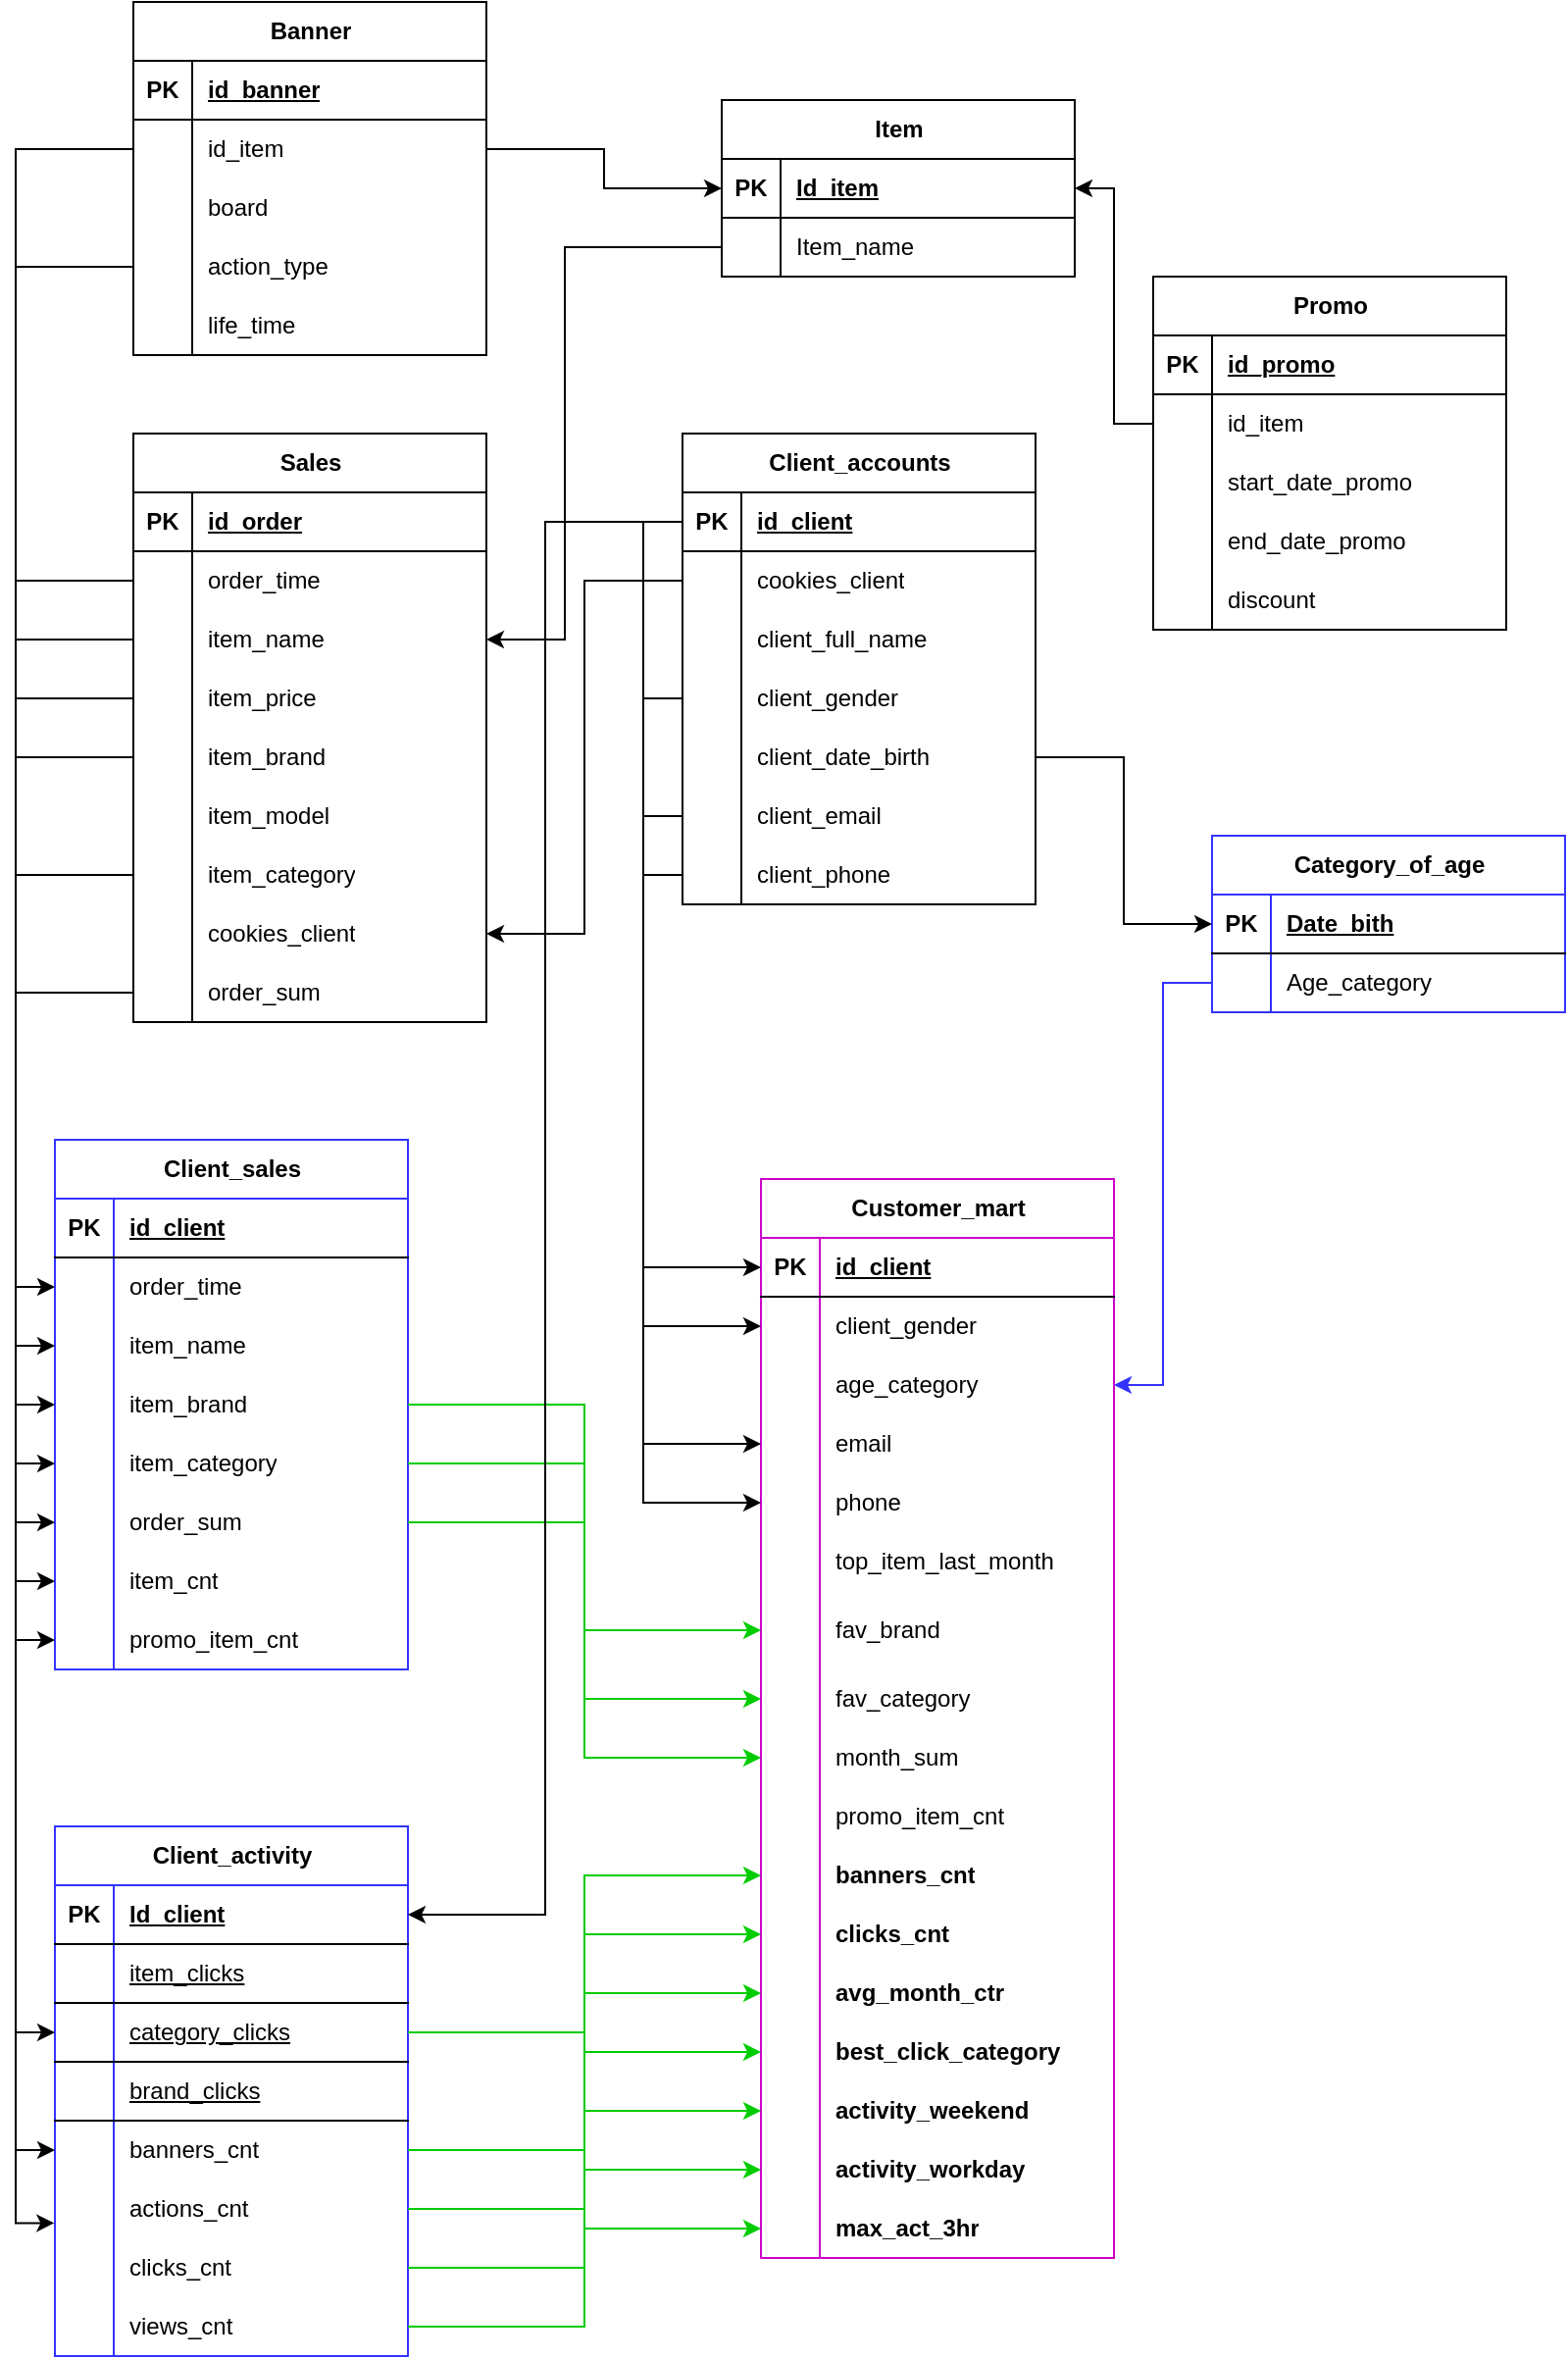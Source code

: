 <mxfile version="21.5.0" type="device">
  <diagram name="Страница 1" id="3GukHvtH6s5k8tKcg5bQ">
    <mxGraphModel dx="1002" dy="1736" grid="1" gridSize="10" guides="1" tooltips="1" connect="1" arrows="1" fold="1" page="1" pageScale="1" pageWidth="827" pageHeight="1169" math="0" shadow="0">
      <root>
        <mxCell id="0" />
        <mxCell id="1" parent="0" />
        <mxCell id="7rFT-JxXXT5qzIqkty-2-1" value="Sales" style="shape=table;startSize=30;container=1;collapsible=1;childLayout=tableLayout;fixedRows=1;rowLines=0;fontStyle=1;align=center;resizeLast=1;html=1;" vertex="1" parent="1">
          <mxGeometry x="80" y="80" width="180" height="300" as="geometry" />
        </mxCell>
        <mxCell id="7rFT-JxXXT5qzIqkty-2-2" value="" style="shape=tableRow;horizontal=0;startSize=0;swimlaneHead=0;swimlaneBody=0;fillColor=none;collapsible=0;dropTarget=0;points=[[0,0.5],[1,0.5]];portConstraint=eastwest;top=0;left=0;right=0;bottom=1;" vertex="1" parent="7rFT-JxXXT5qzIqkty-2-1">
          <mxGeometry y="30" width="180" height="30" as="geometry" />
        </mxCell>
        <mxCell id="7rFT-JxXXT5qzIqkty-2-3" value="PK" style="shape=partialRectangle;connectable=0;fillColor=none;top=0;left=0;bottom=0;right=0;fontStyle=1;overflow=hidden;whiteSpace=wrap;html=1;" vertex="1" parent="7rFT-JxXXT5qzIqkty-2-2">
          <mxGeometry width="30" height="30" as="geometry">
            <mxRectangle width="30" height="30" as="alternateBounds" />
          </mxGeometry>
        </mxCell>
        <mxCell id="7rFT-JxXXT5qzIqkty-2-4" value="id_order" style="shape=partialRectangle;connectable=0;fillColor=none;top=0;left=0;bottom=0;right=0;align=left;spacingLeft=6;fontStyle=5;overflow=hidden;whiteSpace=wrap;html=1;" vertex="1" parent="7rFT-JxXXT5qzIqkty-2-2">
          <mxGeometry x="30" width="150" height="30" as="geometry">
            <mxRectangle width="150" height="30" as="alternateBounds" />
          </mxGeometry>
        </mxCell>
        <mxCell id="7rFT-JxXXT5qzIqkty-2-5" value="" style="shape=tableRow;horizontal=0;startSize=0;swimlaneHead=0;swimlaneBody=0;fillColor=none;collapsible=0;dropTarget=0;points=[[0,0.5],[1,0.5]];portConstraint=eastwest;top=0;left=0;right=0;bottom=0;" vertex="1" parent="7rFT-JxXXT5qzIqkty-2-1">
          <mxGeometry y="60" width="180" height="30" as="geometry" />
        </mxCell>
        <mxCell id="7rFT-JxXXT5qzIqkty-2-6" value="" style="shape=partialRectangle;connectable=0;fillColor=none;top=0;left=0;bottom=0;right=0;editable=1;overflow=hidden;whiteSpace=wrap;html=1;" vertex="1" parent="7rFT-JxXXT5qzIqkty-2-5">
          <mxGeometry width="30" height="30" as="geometry">
            <mxRectangle width="30" height="30" as="alternateBounds" />
          </mxGeometry>
        </mxCell>
        <mxCell id="7rFT-JxXXT5qzIqkty-2-7" value="order_time" style="shape=partialRectangle;connectable=0;fillColor=none;top=0;left=0;bottom=0;right=0;align=left;spacingLeft=6;overflow=hidden;whiteSpace=wrap;html=1;" vertex="1" parent="7rFT-JxXXT5qzIqkty-2-5">
          <mxGeometry x="30" width="150" height="30" as="geometry">
            <mxRectangle width="150" height="30" as="alternateBounds" />
          </mxGeometry>
        </mxCell>
        <mxCell id="7rFT-JxXXT5qzIqkty-2-8" value="" style="shape=tableRow;horizontal=0;startSize=0;swimlaneHead=0;swimlaneBody=0;fillColor=none;collapsible=0;dropTarget=0;points=[[0,0.5],[1,0.5]];portConstraint=eastwest;top=0;left=0;right=0;bottom=0;" vertex="1" parent="7rFT-JxXXT5qzIqkty-2-1">
          <mxGeometry y="90" width="180" height="30" as="geometry" />
        </mxCell>
        <mxCell id="7rFT-JxXXT5qzIqkty-2-9" value="" style="shape=partialRectangle;connectable=0;fillColor=none;top=0;left=0;bottom=0;right=0;editable=1;overflow=hidden;whiteSpace=wrap;html=1;" vertex="1" parent="7rFT-JxXXT5qzIqkty-2-8">
          <mxGeometry width="30" height="30" as="geometry">
            <mxRectangle width="30" height="30" as="alternateBounds" />
          </mxGeometry>
        </mxCell>
        <mxCell id="7rFT-JxXXT5qzIqkty-2-10" value="item_name" style="shape=partialRectangle;connectable=0;fillColor=none;top=0;left=0;bottom=0;right=0;align=left;spacingLeft=6;overflow=hidden;whiteSpace=wrap;html=1;" vertex="1" parent="7rFT-JxXXT5qzIqkty-2-8">
          <mxGeometry x="30" width="150" height="30" as="geometry">
            <mxRectangle width="150" height="30" as="alternateBounds" />
          </mxGeometry>
        </mxCell>
        <mxCell id="7rFT-JxXXT5qzIqkty-2-11" value="" style="shape=tableRow;horizontal=0;startSize=0;swimlaneHead=0;swimlaneBody=0;fillColor=none;collapsible=0;dropTarget=0;points=[[0,0.5],[1,0.5]];portConstraint=eastwest;top=0;left=0;right=0;bottom=0;" vertex="1" parent="7rFT-JxXXT5qzIqkty-2-1">
          <mxGeometry y="120" width="180" height="30" as="geometry" />
        </mxCell>
        <mxCell id="7rFT-JxXXT5qzIqkty-2-12" value="" style="shape=partialRectangle;connectable=0;fillColor=none;top=0;left=0;bottom=0;right=0;editable=1;overflow=hidden;whiteSpace=wrap;html=1;" vertex="1" parent="7rFT-JxXXT5qzIqkty-2-11">
          <mxGeometry width="30" height="30" as="geometry">
            <mxRectangle width="30" height="30" as="alternateBounds" />
          </mxGeometry>
        </mxCell>
        <mxCell id="7rFT-JxXXT5qzIqkty-2-13" value="item_price" style="shape=partialRectangle;connectable=0;fillColor=none;top=0;left=0;bottom=0;right=0;align=left;spacingLeft=6;overflow=hidden;whiteSpace=wrap;html=1;" vertex="1" parent="7rFT-JxXXT5qzIqkty-2-11">
          <mxGeometry x="30" width="150" height="30" as="geometry">
            <mxRectangle width="150" height="30" as="alternateBounds" />
          </mxGeometry>
        </mxCell>
        <mxCell id="7rFT-JxXXT5qzIqkty-2-76" style="shape=tableRow;horizontal=0;startSize=0;swimlaneHead=0;swimlaneBody=0;fillColor=none;collapsible=0;dropTarget=0;points=[[0,0.5],[1,0.5]];portConstraint=eastwest;top=0;left=0;right=0;bottom=0;" vertex="1" parent="7rFT-JxXXT5qzIqkty-2-1">
          <mxGeometry y="150" width="180" height="30" as="geometry" />
        </mxCell>
        <mxCell id="7rFT-JxXXT5qzIqkty-2-77" style="shape=partialRectangle;connectable=0;fillColor=none;top=0;left=0;bottom=0;right=0;editable=1;overflow=hidden;whiteSpace=wrap;html=1;" vertex="1" parent="7rFT-JxXXT5qzIqkty-2-76">
          <mxGeometry width="30" height="30" as="geometry">
            <mxRectangle width="30" height="30" as="alternateBounds" />
          </mxGeometry>
        </mxCell>
        <mxCell id="7rFT-JxXXT5qzIqkty-2-78" value="item_brand" style="shape=partialRectangle;connectable=0;fillColor=none;top=0;left=0;bottom=0;right=0;align=left;spacingLeft=6;overflow=hidden;whiteSpace=wrap;html=1;" vertex="1" parent="7rFT-JxXXT5qzIqkty-2-76">
          <mxGeometry x="30" width="150" height="30" as="geometry">
            <mxRectangle width="150" height="30" as="alternateBounds" />
          </mxGeometry>
        </mxCell>
        <mxCell id="7rFT-JxXXT5qzIqkty-2-14" style="shape=tableRow;horizontal=0;startSize=0;swimlaneHead=0;swimlaneBody=0;fillColor=none;collapsible=0;dropTarget=0;points=[[0,0.5],[1,0.5]];portConstraint=eastwest;top=0;left=0;right=0;bottom=0;" vertex="1" parent="7rFT-JxXXT5qzIqkty-2-1">
          <mxGeometry y="180" width="180" height="30" as="geometry" />
        </mxCell>
        <mxCell id="7rFT-JxXXT5qzIqkty-2-15" style="shape=partialRectangle;connectable=0;fillColor=none;top=0;left=0;bottom=0;right=0;editable=1;overflow=hidden;whiteSpace=wrap;html=1;" vertex="1" parent="7rFT-JxXXT5qzIqkty-2-14">
          <mxGeometry width="30" height="30" as="geometry">
            <mxRectangle width="30" height="30" as="alternateBounds" />
          </mxGeometry>
        </mxCell>
        <mxCell id="7rFT-JxXXT5qzIqkty-2-16" value="item_model" style="shape=partialRectangle;connectable=0;fillColor=none;top=0;left=0;bottom=0;right=0;align=left;spacingLeft=6;overflow=hidden;whiteSpace=wrap;html=1;" vertex="1" parent="7rFT-JxXXT5qzIqkty-2-14">
          <mxGeometry x="30" width="150" height="30" as="geometry">
            <mxRectangle width="150" height="30" as="alternateBounds" />
          </mxGeometry>
        </mxCell>
        <mxCell id="7rFT-JxXXT5qzIqkty-2-17" style="shape=tableRow;horizontal=0;startSize=0;swimlaneHead=0;swimlaneBody=0;fillColor=none;collapsible=0;dropTarget=0;points=[[0,0.5],[1,0.5]];portConstraint=eastwest;top=0;left=0;right=0;bottom=0;" vertex="1" parent="7rFT-JxXXT5qzIqkty-2-1">
          <mxGeometry y="210" width="180" height="30" as="geometry" />
        </mxCell>
        <mxCell id="7rFT-JxXXT5qzIqkty-2-18" style="shape=partialRectangle;connectable=0;fillColor=none;top=0;left=0;bottom=0;right=0;editable=1;overflow=hidden;whiteSpace=wrap;html=1;" vertex="1" parent="7rFT-JxXXT5qzIqkty-2-17">
          <mxGeometry width="30" height="30" as="geometry">
            <mxRectangle width="30" height="30" as="alternateBounds" />
          </mxGeometry>
        </mxCell>
        <mxCell id="7rFT-JxXXT5qzIqkty-2-19" value="item_category" style="shape=partialRectangle;connectable=0;fillColor=none;top=0;left=0;bottom=0;right=0;align=left;spacingLeft=6;overflow=hidden;whiteSpace=wrap;html=1;" vertex="1" parent="7rFT-JxXXT5qzIqkty-2-17">
          <mxGeometry x="30" width="150" height="30" as="geometry">
            <mxRectangle width="150" height="30" as="alternateBounds" />
          </mxGeometry>
        </mxCell>
        <mxCell id="7rFT-JxXXT5qzIqkty-2-23" style="shape=tableRow;horizontal=0;startSize=0;swimlaneHead=0;swimlaneBody=0;fillColor=none;collapsible=0;dropTarget=0;points=[[0,0.5],[1,0.5]];portConstraint=eastwest;top=0;left=0;right=0;bottom=0;" vertex="1" parent="7rFT-JxXXT5qzIqkty-2-1">
          <mxGeometry y="240" width="180" height="30" as="geometry" />
        </mxCell>
        <mxCell id="7rFT-JxXXT5qzIqkty-2-24" style="shape=partialRectangle;connectable=0;fillColor=none;top=0;left=0;bottom=0;right=0;editable=1;overflow=hidden;whiteSpace=wrap;html=1;" vertex="1" parent="7rFT-JxXXT5qzIqkty-2-23">
          <mxGeometry width="30" height="30" as="geometry">
            <mxRectangle width="30" height="30" as="alternateBounds" />
          </mxGeometry>
        </mxCell>
        <mxCell id="7rFT-JxXXT5qzIqkty-2-25" value="cookies_client" style="shape=partialRectangle;connectable=0;fillColor=none;top=0;left=0;bottom=0;right=0;align=left;spacingLeft=6;overflow=hidden;whiteSpace=wrap;html=1;" vertex="1" parent="7rFT-JxXXT5qzIqkty-2-23">
          <mxGeometry x="30" width="150" height="30" as="geometry">
            <mxRectangle width="150" height="30" as="alternateBounds" />
          </mxGeometry>
        </mxCell>
        <mxCell id="7rFT-JxXXT5qzIqkty-2-20" style="shape=tableRow;horizontal=0;startSize=0;swimlaneHead=0;swimlaneBody=0;fillColor=none;collapsible=0;dropTarget=0;points=[[0,0.5],[1,0.5]];portConstraint=eastwest;top=0;left=0;right=0;bottom=0;" vertex="1" parent="7rFT-JxXXT5qzIqkty-2-1">
          <mxGeometry y="270" width="180" height="30" as="geometry" />
        </mxCell>
        <mxCell id="7rFT-JxXXT5qzIqkty-2-21" style="shape=partialRectangle;connectable=0;fillColor=none;top=0;left=0;bottom=0;right=0;editable=1;overflow=hidden;whiteSpace=wrap;html=1;" vertex="1" parent="7rFT-JxXXT5qzIqkty-2-20">
          <mxGeometry width="30" height="30" as="geometry">
            <mxRectangle width="30" height="30" as="alternateBounds" />
          </mxGeometry>
        </mxCell>
        <mxCell id="7rFT-JxXXT5qzIqkty-2-22" value="order_sum" style="shape=partialRectangle;connectable=0;fillColor=none;top=0;left=0;bottom=0;right=0;align=left;spacingLeft=6;overflow=hidden;whiteSpace=wrap;html=1;" vertex="1" parent="7rFT-JxXXT5qzIqkty-2-20">
          <mxGeometry x="30" width="150" height="30" as="geometry">
            <mxRectangle width="150" height="30" as="alternateBounds" />
          </mxGeometry>
        </mxCell>
        <mxCell id="7rFT-JxXXT5qzIqkty-2-26" value="Client_accounts" style="shape=table;startSize=30;container=1;collapsible=1;childLayout=tableLayout;fixedRows=1;rowLines=0;fontStyle=1;align=center;resizeLast=1;html=1;" vertex="1" parent="1">
          <mxGeometry x="360" y="80" width="180" height="240" as="geometry" />
        </mxCell>
        <mxCell id="7rFT-JxXXT5qzIqkty-2-27" value="" style="shape=tableRow;horizontal=0;startSize=0;swimlaneHead=0;swimlaneBody=0;fillColor=none;collapsible=0;dropTarget=0;points=[[0,0.5],[1,0.5]];portConstraint=eastwest;top=0;left=0;right=0;bottom=1;" vertex="1" parent="7rFT-JxXXT5qzIqkty-2-26">
          <mxGeometry y="30" width="180" height="30" as="geometry" />
        </mxCell>
        <mxCell id="7rFT-JxXXT5qzIqkty-2-28" value="PK" style="shape=partialRectangle;connectable=0;fillColor=none;top=0;left=0;bottom=0;right=0;fontStyle=1;overflow=hidden;whiteSpace=wrap;html=1;" vertex="1" parent="7rFT-JxXXT5qzIqkty-2-27">
          <mxGeometry width="30" height="30" as="geometry">
            <mxRectangle width="30" height="30" as="alternateBounds" />
          </mxGeometry>
        </mxCell>
        <mxCell id="7rFT-JxXXT5qzIqkty-2-29" value="id_client" style="shape=partialRectangle;connectable=0;fillColor=none;top=0;left=0;bottom=0;right=0;align=left;spacingLeft=6;fontStyle=5;overflow=hidden;whiteSpace=wrap;html=1;" vertex="1" parent="7rFT-JxXXT5qzIqkty-2-27">
          <mxGeometry x="30" width="150" height="30" as="geometry">
            <mxRectangle width="150" height="30" as="alternateBounds" />
          </mxGeometry>
        </mxCell>
        <mxCell id="7rFT-JxXXT5qzIqkty-2-30" value="" style="shape=tableRow;horizontal=0;startSize=0;swimlaneHead=0;swimlaneBody=0;fillColor=none;collapsible=0;dropTarget=0;points=[[0,0.5],[1,0.5]];portConstraint=eastwest;top=0;left=0;right=0;bottom=0;" vertex="1" parent="7rFT-JxXXT5qzIqkty-2-26">
          <mxGeometry y="60" width="180" height="30" as="geometry" />
        </mxCell>
        <mxCell id="7rFT-JxXXT5qzIqkty-2-31" value="" style="shape=partialRectangle;connectable=0;fillColor=none;top=0;left=0;bottom=0;right=0;editable=1;overflow=hidden;whiteSpace=wrap;html=1;" vertex="1" parent="7rFT-JxXXT5qzIqkty-2-30">
          <mxGeometry width="30" height="30" as="geometry">
            <mxRectangle width="30" height="30" as="alternateBounds" />
          </mxGeometry>
        </mxCell>
        <mxCell id="7rFT-JxXXT5qzIqkty-2-32" value="cookies_client" style="shape=partialRectangle;connectable=0;fillColor=none;top=0;left=0;bottom=0;right=0;align=left;spacingLeft=6;overflow=hidden;whiteSpace=wrap;html=1;" vertex="1" parent="7rFT-JxXXT5qzIqkty-2-30">
          <mxGeometry x="30" width="150" height="30" as="geometry">
            <mxRectangle width="150" height="30" as="alternateBounds" />
          </mxGeometry>
        </mxCell>
        <mxCell id="7rFT-JxXXT5qzIqkty-2-33" value="" style="shape=tableRow;horizontal=0;startSize=0;swimlaneHead=0;swimlaneBody=0;fillColor=none;collapsible=0;dropTarget=0;points=[[0,0.5],[1,0.5]];portConstraint=eastwest;top=0;left=0;right=0;bottom=0;" vertex="1" parent="7rFT-JxXXT5qzIqkty-2-26">
          <mxGeometry y="90" width="180" height="30" as="geometry" />
        </mxCell>
        <mxCell id="7rFT-JxXXT5qzIqkty-2-34" value="" style="shape=partialRectangle;connectable=0;fillColor=none;top=0;left=0;bottom=0;right=0;editable=1;overflow=hidden;whiteSpace=wrap;html=1;" vertex="1" parent="7rFT-JxXXT5qzIqkty-2-33">
          <mxGeometry width="30" height="30" as="geometry">
            <mxRectangle width="30" height="30" as="alternateBounds" />
          </mxGeometry>
        </mxCell>
        <mxCell id="7rFT-JxXXT5qzIqkty-2-35" value="client_full_name" style="shape=partialRectangle;connectable=0;fillColor=none;top=0;left=0;bottom=0;right=0;align=left;spacingLeft=6;overflow=hidden;whiteSpace=wrap;html=1;" vertex="1" parent="7rFT-JxXXT5qzIqkty-2-33">
          <mxGeometry x="30" width="150" height="30" as="geometry">
            <mxRectangle width="150" height="30" as="alternateBounds" />
          </mxGeometry>
        </mxCell>
        <mxCell id="7rFT-JxXXT5qzIqkty-2-36" value="" style="shape=tableRow;horizontal=0;startSize=0;swimlaneHead=0;swimlaneBody=0;fillColor=none;collapsible=0;dropTarget=0;points=[[0,0.5],[1,0.5]];portConstraint=eastwest;top=0;left=0;right=0;bottom=0;" vertex="1" parent="7rFT-JxXXT5qzIqkty-2-26">
          <mxGeometry y="120" width="180" height="30" as="geometry" />
        </mxCell>
        <mxCell id="7rFT-JxXXT5qzIqkty-2-37" value="" style="shape=partialRectangle;connectable=0;fillColor=none;top=0;left=0;bottom=0;right=0;editable=1;overflow=hidden;whiteSpace=wrap;html=1;" vertex="1" parent="7rFT-JxXXT5qzIqkty-2-36">
          <mxGeometry width="30" height="30" as="geometry">
            <mxRectangle width="30" height="30" as="alternateBounds" />
          </mxGeometry>
        </mxCell>
        <mxCell id="7rFT-JxXXT5qzIqkty-2-38" value="client_gender" style="shape=partialRectangle;connectable=0;fillColor=none;top=0;left=0;bottom=0;right=0;align=left;spacingLeft=6;overflow=hidden;whiteSpace=wrap;html=1;" vertex="1" parent="7rFT-JxXXT5qzIqkty-2-36">
          <mxGeometry x="30" width="150" height="30" as="geometry">
            <mxRectangle width="150" height="30" as="alternateBounds" />
          </mxGeometry>
        </mxCell>
        <mxCell id="7rFT-JxXXT5qzIqkty-2-39" style="shape=tableRow;horizontal=0;startSize=0;swimlaneHead=0;swimlaneBody=0;fillColor=none;collapsible=0;dropTarget=0;points=[[0,0.5],[1,0.5]];portConstraint=eastwest;top=0;left=0;right=0;bottom=0;" vertex="1" parent="7rFT-JxXXT5qzIqkty-2-26">
          <mxGeometry y="150" width="180" height="30" as="geometry" />
        </mxCell>
        <mxCell id="7rFT-JxXXT5qzIqkty-2-40" style="shape=partialRectangle;connectable=0;fillColor=none;top=0;left=0;bottom=0;right=0;editable=1;overflow=hidden;whiteSpace=wrap;html=1;" vertex="1" parent="7rFT-JxXXT5qzIqkty-2-39">
          <mxGeometry width="30" height="30" as="geometry">
            <mxRectangle width="30" height="30" as="alternateBounds" />
          </mxGeometry>
        </mxCell>
        <mxCell id="7rFT-JxXXT5qzIqkty-2-41" value="client_date_birth" style="shape=partialRectangle;connectable=0;fillColor=none;top=0;left=0;bottom=0;right=0;align=left;spacingLeft=6;overflow=hidden;whiteSpace=wrap;html=1;" vertex="1" parent="7rFT-JxXXT5qzIqkty-2-39">
          <mxGeometry x="30" width="150" height="30" as="geometry">
            <mxRectangle width="150" height="30" as="alternateBounds" />
          </mxGeometry>
        </mxCell>
        <mxCell id="7rFT-JxXXT5qzIqkty-2-42" style="shape=tableRow;horizontal=0;startSize=0;swimlaneHead=0;swimlaneBody=0;fillColor=none;collapsible=0;dropTarget=0;points=[[0,0.5],[1,0.5]];portConstraint=eastwest;top=0;left=0;right=0;bottom=0;" vertex="1" parent="7rFT-JxXXT5qzIqkty-2-26">
          <mxGeometry y="180" width="180" height="30" as="geometry" />
        </mxCell>
        <mxCell id="7rFT-JxXXT5qzIqkty-2-43" style="shape=partialRectangle;connectable=0;fillColor=none;top=0;left=0;bottom=0;right=0;editable=1;overflow=hidden;whiteSpace=wrap;html=1;" vertex="1" parent="7rFT-JxXXT5qzIqkty-2-42">
          <mxGeometry width="30" height="30" as="geometry">
            <mxRectangle width="30" height="30" as="alternateBounds" />
          </mxGeometry>
        </mxCell>
        <mxCell id="7rFT-JxXXT5qzIqkty-2-44" value="client_email" style="shape=partialRectangle;connectable=0;fillColor=none;top=0;left=0;bottom=0;right=0;align=left;spacingLeft=6;overflow=hidden;whiteSpace=wrap;html=1;" vertex="1" parent="7rFT-JxXXT5qzIqkty-2-42">
          <mxGeometry x="30" width="150" height="30" as="geometry">
            <mxRectangle width="150" height="30" as="alternateBounds" />
          </mxGeometry>
        </mxCell>
        <mxCell id="7rFT-JxXXT5qzIqkty-2-45" style="shape=tableRow;horizontal=0;startSize=0;swimlaneHead=0;swimlaneBody=0;fillColor=none;collapsible=0;dropTarget=0;points=[[0,0.5],[1,0.5]];portConstraint=eastwest;top=0;left=0;right=0;bottom=0;" vertex="1" parent="7rFT-JxXXT5qzIqkty-2-26">
          <mxGeometry y="210" width="180" height="30" as="geometry" />
        </mxCell>
        <mxCell id="7rFT-JxXXT5qzIqkty-2-46" style="shape=partialRectangle;connectable=0;fillColor=none;top=0;left=0;bottom=0;right=0;editable=1;overflow=hidden;whiteSpace=wrap;html=1;" vertex="1" parent="7rFT-JxXXT5qzIqkty-2-45">
          <mxGeometry width="30" height="30" as="geometry">
            <mxRectangle width="30" height="30" as="alternateBounds" />
          </mxGeometry>
        </mxCell>
        <mxCell id="7rFT-JxXXT5qzIqkty-2-47" value="client_phone" style="shape=partialRectangle;connectable=0;fillColor=none;top=0;left=0;bottom=0;right=0;align=left;spacingLeft=6;overflow=hidden;whiteSpace=wrap;html=1;" vertex="1" parent="7rFT-JxXXT5qzIqkty-2-45">
          <mxGeometry x="30" width="150" height="30" as="geometry">
            <mxRectangle width="150" height="30" as="alternateBounds" />
          </mxGeometry>
        </mxCell>
        <mxCell id="7rFT-JxXXT5qzIqkty-2-51" value="Promo" style="shape=table;startSize=30;container=1;collapsible=1;childLayout=tableLayout;fixedRows=1;rowLines=0;fontStyle=1;align=center;resizeLast=1;html=1;" vertex="1" parent="1">
          <mxGeometry x="600" width="180" height="180" as="geometry" />
        </mxCell>
        <mxCell id="7rFT-JxXXT5qzIqkty-2-52" value="" style="shape=tableRow;horizontal=0;startSize=0;swimlaneHead=0;swimlaneBody=0;fillColor=none;collapsible=0;dropTarget=0;points=[[0,0.5],[1,0.5]];portConstraint=eastwest;top=0;left=0;right=0;bottom=1;" vertex="1" parent="7rFT-JxXXT5qzIqkty-2-51">
          <mxGeometry y="30" width="180" height="30" as="geometry" />
        </mxCell>
        <mxCell id="7rFT-JxXXT5qzIqkty-2-53" value="PK" style="shape=partialRectangle;connectable=0;fillColor=none;top=0;left=0;bottom=0;right=0;fontStyle=1;overflow=hidden;whiteSpace=wrap;html=1;" vertex="1" parent="7rFT-JxXXT5qzIqkty-2-52">
          <mxGeometry width="30" height="30" as="geometry">
            <mxRectangle width="30" height="30" as="alternateBounds" />
          </mxGeometry>
        </mxCell>
        <mxCell id="7rFT-JxXXT5qzIqkty-2-54" value="id_promo" style="shape=partialRectangle;connectable=0;fillColor=none;top=0;left=0;bottom=0;right=0;align=left;spacingLeft=6;fontStyle=5;overflow=hidden;whiteSpace=wrap;html=1;" vertex="1" parent="7rFT-JxXXT5qzIqkty-2-52">
          <mxGeometry x="30" width="150" height="30" as="geometry">
            <mxRectangle width="150" height="30" as="alternateBounds" />
          </mxGeometry>
        </mxCell>
        <mxCell id="7rFT-JxXXT5qzIqkty-2-55" value="" style="shape=tableRow;horizontal=0;startSize=0;swimlaneHead=0;swimlaneBody=0;fillColor=none;collapsible=0;dropTarget=0;points=[[0,0.5],[1,0.5]];portConstraint=eastwest;top=0;left=0;right=0;bottom=0;" vertex="1" parent="7rFT-JxXXT5qzIqkty-2-51">
          <mxGeometry y="60" width="180" height="30" as="geometry" />
        </mxCell>
        <mxCell id="7rFT-JxXXT5qzIqkty-2-56" value="" style="shape=partialRectangle;connectable=0;fillColor=none;top=0;left=0;bottom=0;right=0;editable=1;overflow=hidden;whiteSpace=wrap;html=1;" vertex="1" parent="7rFT-JxXXT5qzIqkty-2-55">
          <mxGeometry width="30" height="30" as="geometry">
            <mxRectangle width="30" height="30" as="alternateBounds" />
          </mxGeometry>
        </mxCell>
        <mxCell id="7rFT-JxXXT5qzIqkty-2-57" value="id_item" style="shape=partialRectangle;connectable=0;fillColor=none;top=0;left=0;bottom=0;right=0;align=left;spacingLeft=6;overflow=hidden;whiteSpace=wrap;html=1;" vertex="1" parent="7rFT-JxXXT5qzIqkty-2-55">
          <mxGeometry x="30" width="150" height="30" as="geometry">
            <mxRectangle width="150" height="30" as="alternateBounds" />
          </mxGeometry>
        </mxCell>
        <mxCell id="7rFT-JxXXT5qzIqkty-2-58" value="" style="shape=tableRow;horizontal=0;startSize=0;swimlaneHead=0;swimlaneBody=0;fillColor=none;collapsible=0;dropTarget=0;points=[[0,0.5],[1,0.5]];portConstraint=eastwest;top=0;left=0;right=0;bottom=0;" vertex="1" parent="7rFT-JxXXT5qzIqkty-2-51">
          <mxGeometry y="90" width="180" height="30" as="geometry" />
        </mxCell>
        <mxCell id="7rFT-JxXXT5qzIqkty-2-59" value="" style="shape=partialRectangle;connectable=0;fillColor=none;top=0;left=0;bottom=0;right=0;editable=1;overflow=hidden;whiteSpace=wrap;html=1;" vertex="1" parent="7rFT-JxXXT5qzIqkty-2-58">
          <mxGeometry width="30" height="30" as="geometry">
            <mxRectangle width="30" height="30" as="alternateBounds" />
          </mxGeometry>
        </mxCell>
        <mxCell id="7rFT-JxXXT5qzIqkty-2-60" value="start_date_promo" style="shape=partialRectangle;connectable=0;fillColor=none;top=0;left=0;bottom=0;right=0;align=left;spacingLeft=6;overflow=hidden;whiteSpace=wrap;html=1;" vertex="1" parent="7rFT-JxXXT5qzIqkty-2-58">
          <mxGeometry x="30" width="150" height="30" as="geometry">
            <mxRectangle width="150" height="30" as="alternateBounds" />
          </mxGeometry>
        </mxCell>
        <mxCell id="7rFT-JxXXT5qzIqkty-2-61" value="" style="shape=tableRow;horizontal=0;startSize=0;swimlaneHead=0;swimlaneBody=0;fillColor=none;collapsible=0;dropTarget=0;points=[[0,0.5],[1,0.5]];portConstraint=eastwest;top=0;left=0;right=0;bottom=0;" vertex="1" parent="7rFT-JxXXT5qzIqkty-2-51">
          <mxGeometry y="120" width="180" height="30" as="geometry" />
        </mxCell>
        <mxCell id="7rFT-JxXXT5qzIqkty-2-62" value="" style="shape=partialRectangle;connectable=0;fillColor=none;top=0;left=0;bottom=0;right=0;editable=1;overflow=hidden;whiteSpace=wrap;html=1;" vertex="1" parent="7rFT-JxXXT5qzIqkty-2-61">
          <mxGeometry width="30" height="30" as="geometry">
            <mxRectangle width="30" height="30" as="alternateBounds" />
          </mxGeometry>
        </mxCell>
        <mxCell id="7rFT-JxXXT5qzIqkty-2-63" value="end_date_promo" style="shape=partialRectangle;connectable=0;fillColor=none;top=0;left=0;bottom=0;right=0;align=left;spacingLeft=6;overflow=hidden;whiteSpace=wrap;html=1;" vertex="1" parent="7rFT-JxXXT5qzIqkty-2-61">
          <mxGeometry x="30" width="150" height="30" as="geometry">
            <mxRectangle width="150" height="30" as="alternateBounds" />
          </mxGeometry>
        </mxCell>
        <mxCell id="7rFT-JxXXT5qzIqkty-2-64" style="shape=tableRow;horizontal=0;startSize=0;swimlaneHead=0;swimlaneBody=0;fillColor=none;collapsible=0;dropTarget=0;points=[[0,0.5],[1,0.5]];portConstraint=eastwest;top=0;left=0;right=0;bottom=0;" vertex="1" parent="7rFT-JxXXT5qzIqkty-2-51">
          <mxGeometry y="150" width="180" height="30" as="geometry" />
        </mxCell>
        <mxCell id="7rFT-JxXXT5qzIqkty-2-65" style="shape=partialRectangle;connectable=0;fillColor=none;top=0;left=0;bottom=0;right=0;editable=1;overflow=hidden;whiteSpace=wrap;html=1;" vertex="1" parent="7rFT-JxXXT5qzIqkty-2-64">
          <mxGeometry width="30" height="30" as="geometry">
            <mxRectangle width="30" height="30" as="alternateBounds" />
          </mxGeometry>
        </mxCell>
        <mxCell id="7rFT-JxXXT5qzIqkty-2-66" value="discount" style="shape=partialRectangle;connectable=0;fillColor=none;top=0;left=0;bottom=0;right=0;align=left;spacingLeft=6;overflow=hidden;whiteSpace=wrap;html=1;" vertex="1" parent="7rFT-JxXXT5qzIqkty-2-64">
          <mxGeometry x="30" width="150" height="30" as="geometry">
            <mxRectangle width="150" height="30" as="alternateBounds" />
          </mxGeometry>
        </mxCell>
        <mxCell id="7rFT-JxXXT5qzIqkty-2-79" value="Customer_mart" style="shape=table;startSize=30;container=1;collapsible=1;childLayout=tableLayout;fixedRows=1;rowLines=0;fontStyle=1;align=center;resizeLast=1;html=1;strokeColor=#CC00CC;" vertex="1" parent="1">
          <mxGeometry x="400" y="460" width="180" height="550" as="geometry" />
        </mxCell>
        <mxCell id="7rFT-JxXXT5qzIqkty-2-80" value="" style="shape=tableRow;horizontal=0;startSize=0;swimlaneHead=0;swimlaneBody=0;fillColor=none;collapsible=0;dropTarget=0;points=[[0,0.5],[1,0.5]];portConstraint=eastwest;top=0;left=0;right=0;bottom=1;" vertex="1" parent="7rFT-JxXXT5qzIqkty-2-79">
          <mxGeometry y="30" width="180" height="30" as="geometry" />
        </mxCell>
        <mxCell id="7rFT-JxXXT5qzIqkty-2-81" value="PK" style="shape=partialRectangle;connectable=0;fillColor=none;top=0;left=0;bottom=0;right=0;fontStyle=1;overflow=hidden;whiteSpace=wrap;html=1;" vertex="1" parent="7rFT-JxXXT5qzIqkty-2-80">
          <mxGeometry width="30" height="30" as="geometry">
            <mxRectangle width="30" height="30" as="alternateBounds" />
          </mxGeometry>
        </mxCell>
        <mxCell id="7rFT-JxXXT5qzIqkty-2-82" value="id_client" style="shape=partialRectangle;connectable=0;fillColor=none;top=0;left=0;bottom=0;right=0;align=left;spacingLeft=6;fontStyle=5;overflow=hidden;whiteSpace=wrap;html=1;" vertex="1" parent="7rFT-JxXXT5qzIqkty-2-80">
          <mxGeometry x="30" width="150" height="30" as="geometry">
            <mxRectangle width="150" height="30" as="alternateBounds" />
          </mxGeometry>
        </mxCell>
        <mxCell id="7rFT-JxXXT5qzIqkty-2-83" value="" style="shape=tableRow;horizontal=0;startSize=0;swimlaneHead=0;swimlaneBody=0;fillColor=none;collapsible=0;dropTarget=0;points=[[0,0.5],[1,0.5]];portConstraint=eastwest;top=0;left=0;right=0;bottom=0;" vertex="1" parent="7rFT-JxXXT5qzIqkty-2-79">
          <mxGeometry y="60" width="180" height="30" as="geometry" />
        </mxCell>
        <mxCell id="7rFT-JxXXT5qzIqkty-2-84" value="" style="shape=partialRectangle;connectable=0;fillColor=none;top=0;left=0;bottom=0;right=0;editable=1;overflow=hidden;whiteSpace=wrap;html=1;" vertex="1" parent="7rFT-JxXXT5qzIqkty-2-83">
          <mxGeometry width="30" height="30" as="geometry">
            <mxRectangle width="30" height="30" as="alternateBounds" />
          </mxGeometry>
        </mxCell>
        <mxCell id="7rFT-JxXXT5qzIqkty-2-85" value="client_gender" style="shape=partialRectangle;connectable=0;fillColor=none;top=0;left=0;bottom=0;right=0;align=left;spacingLeft=6;overflow=hidden;whiteSpace=wrap;html=1;" vertex="1" parent="7rFT-JxXXT5qzIqkty-2-83">
          <mxGeometry x="30" width="150" height="30" as="geometry">
            <mxRectangle width="150" height="30" as="alternateBounds" />
          </mxGeometry>
        </mxCell>
        <mxCell id="7rFT-JxXXT5qzIqkty-2-86" value="" style="shape=tableRow;horizontal=0;startSize=0;swimlaneHead=0;swimlaneBody=0;fillColor=none;collapsible=0;dropTarget=0;points=[[0,0.5],[1,0.5]];portConstraint=eastwest;top=0;left=0;right=0;bottom=0;" vertex="1" parent="7rFT-JxXXT5qzIqkty-2-79">
          <mxGeometry y="90" width="180" height="30" as="geometry" />
        </mxCell>
        <mxCell id="7rFT-JxXXT5qzIqkty-2-87" value="" style="shape=partialRectangle;connectable=0;fillColor=none;top=0;left=0;bottom=0;right=0;editable=1;overflow=hidden;whiteSpace=wrap;html=1;" vertex="1" parent="7rFT-JxXXT5qzIqkty-2-86">
          <mxGeometry width="30" height="30" as="geometry">
            <mxRectangle width="30" height="30" as="alternateBounds" />
          </mxGeometry>
        </mxCell>
        <mxCell id="7rFT-JxXXT5qzIqkty-2-88" value="age_category" style="shape=partialRectangle;connectable=0;fillColor=none;top=0;left=0;bottom=0;right=0;align=left;spacingLeft=6;overflow=hidden;whiteSpace=wrap;html=1;" vertex="1" parent="7rFT-JxXXT5qzIqkty-2-86">
          <mxGeometry x="30" width="150" height="30" as="geometry">
            <mxRectangle width="150" height="30" as="alternateBounds" />
          </mxGeometry>
        </mxCell>
        <mxCell id="7rFT-JxXXT5qzIqkty-2-89" value="" style="shape=tableRow;horizontal=0;startSize=0;swimlaneHead=0;swimlaneBody=0;fillColor=none;collapsible=0;dropTarget=0;points=[[0,0.5],[1,0.5]];portConstraint=eastwest;top=0;left=0;right=0;bottom=0;" vertex="1" parent="7rFT-JxXXT5qzIqkty-2-79">
          <mxGeometry y="120" width="180" height="30" as="geometry" />
        </mxCell>
        <mxCell id="7rFT-JxXXT5qzIqkty-2-90" value="" style="shape=partialRectangle;connectable=0;fillColor=none;top=0;left=0;bottom=0;right=0;editable=1;overflow=hidden;whiteSpace=wrap;html=1;" vertex="1" parent="7rFT-JxXXT5qzIqkty-2-89">
          <mxGeometry width="30" height="30" as="geometry">
            <mxRectangle width="30" height="30" as="alternateBounds" />
          </mxGeometry>
        </mxCell>
        <mxCell id="7rFT-JxXXT5qzIqkty-2-91" value="email" style="shape=partialRectangle;connectable=0;fillColor=none;top=0;left=0;bottom=0;right=0;align=left;spacingLeft=6;overflow=hidden;whiteSpace=wrap;html=1;" vertex="1" parent="7rFT-JxXXT5qzIqkty-2-89">
          <mxGeometry x="30" width="150" height="30" as="geometry">
            <mxRectangle width="150" height="30" as="alternateBounds" />
          </mxGeometry>
        </mxCell>
        <mxCell id="7rFT-JxXXT5qzIqkty-2-92" style="shape=tableRow;horizontal=0;startSize=0;swimlaneHead=0;swimlaneBody=0;fillColor=none;collapsible=0;dropTarget=0;points=[[0,0.5],[1,0.5]];portConstraint=eastwest;top=0;left=0;right=0;bottom=0;" vertex="1" parent="7rFT-JxXXT5qzIqkty-2-79">
          <mxGeometry y="150" width="180" height="30" as="geometry" />
        </mxCell>
        <mxCell id="7rFT-JxXXT5qzIqkty-2-93" style="shape=partialRectangle;connectable=0;fillColor=none;top=0;left=0;bottom=0;right=0;editable=1;overflow=hidden;whiteSpace=wrap;html=1;" vertex="1" parent="7rFT-JxXXT5qzIqkty-2-92">
          <mxGeometry width="30" height="30" as="geometry">
            <mxRectangle width="30" height="30" as="alternateBounds" />
          </mxGeometry>
        </mxCell>
        <mxCell id="7rFT-JxXXT5qzIqkty-2-94" value="phone" style="shape=partialRectangle;connectable=0;fillColor=none;top=0;left=0;bottom=0;right=0;align=left;spacingLeft=6;overflow=hidden;whiteSpace=wrap;html=1;" vertex="1" parent="7rFT-JxXXT5qzIqkty-2-92">
          <mxGeometry x="30" width="150" height="30" as="geometry">
            <mxRectangle width="150" height="30" as="alternateBounds" />
          </mxGeometry>
        </mxCell>
        <mxCell id="7rFT-JxXXT5qzIqkty-2-95" style="shape=tableRow;horizontal=0;startSize=0;swimlaneHead=0;swimlaneBody=0;fillColor=none;collapsible=0;dropTarget=0;points=[[0,0.5],[1,0.5]];portConstraint=eastwest;top=0;left=0;right=0;bottom=0;" vertex="1" parent="7rFT-JxXXT5qzIqkty-2-79">
          <mxGeometry y="180" width="180" height="30" as="geometry" />
        </mxCell>
        <mxCell id="7rFT-JxXXT5qzIqkty-2-96" style="shape=partialRectangle;connectable=0;fillColor=none;top=0;left=0;bottom=0;right=0;editable=1;overflow=hidden;whiteSpace=wrap;html=1;" vertex="1" parent="7rFT-JxXXT5qzIqkty-2-95">
          <mxGeometry width="30" height="30" as="geometry">
            <mxRectangle width="30" height="30" as="alternateBounds" />
          </mxGeometry>
        </mxCell>
        <mxCell id="7rFT-JxXXT5qzIqkty-2-97" value="top_item_last_month" style="shape=partialRectangle;connectable=0;fillColor=none;top=0;left=0;bottom=0;right=0;align=left;spacingLeft=6;overflow=hidden;whiteSpace=wrap;html=1;" vertex="1" parent="7rFT-JxXXT5qzIqkty-2-95">
          <mxGeometry x="30" width="150" height="30" as="geometry">
            <mxRectangle width="150" height="30" as="alternateBounds" />
          </mxGeometry>
        </mxCell>
        <mxCell id="7rFT-JxXXT5qzIqkty-2-98" style="shape=tableRow;horizontal=0;startSize=0;swimlaneHead=0;swimlaneBody=0;fillColor=none;collapsible=0;dropTarget=0;points=[[0,0.5],[1,0.5]];portConstraint=eastwest;top=0;left=0;right=0;bottom=0;" vertex="1" parent="7rFT-JxXXT5qzIqkty-2-79">
          <mxGeometry y="210" width="180" height="40" as="geometry" />
        </mxCell>
        <mxCell id="7rFT-JxXXT5qzIqkty-2-99" style="shape=partialRectangle;connectable=0;fillColor=none;top=0;left=0;bottom=0;right=0;editable=1;overflow=hidden;whiteSpace=wrap;html=1;" vertex="1" parent="7rFT-JxXXT5qzIqkty-2-98">
          <mxGeometry width="30" height="40" as="geometry">
            <mxRectangle width="30" height="40" as="alternateBounds" />
          </mxGeometry>
        </mxCell>
        <mxCell id="7rFT-JxXXT5qzIqkty-2-100" value="fav_brand" style="shape=partialRectangle;connectable=0;fillColor=none;top=0;left=0;bottom=0;right=0;align=left;spacingLeft=6;overflow=hidden;whiteSpace=wrap;html=1;" vertex="1" parent="7rFT-JxXXT5qzIqkty-2-98">
          <mxGeometry x="30" width="150" height="40" as="geometry">
            <mxRectangle width="150" height="40" as="alternateBounds" />
          </mxGeometry>
        </mxCell>
        <mxCell id="7rFT-JxXXT5qzIqkty-2-104" style="shape=tableRow;horizontal=0;startSize=0;swimlaneHead=0;swimlaneBody=0;fillColor=none;collapsible=0;dropTarget=0;points=[[0,0.5],[1,0.5]];portConstraint=eastwest;top=0;left=0;right=0;bottom=0;" vertex="1" parent="7rFT-JxXXT5qzIqkty-2-79">
          <mxGeometry y="250" width="180" height="30" as="geometry" />
        </mxCell>
        <mxCell id="7rFT-JxXXT5qzIqkty-2-105" style="shape=partialRectangle;connectable=0;fillColor=none;top=0;left=0;bottom=0;right=0;editable=1;overflow=hidden;whiteSpace=wrap;html=1;" vertex="1" parent="7rFT-JxXXT5qzIqkty-2-104">
          <mxGeometry width="30" height="30" as="geometry">
            <mxRectangle width="30" height="30" as="alternateBounds" />
          </mxGeometry>
        </mxCell>
        <mxCell id="7rFT-JxXXT5qzIqkty-2-106" value="fav_category" style="shape=partialRectangle;connectable=0;fillColor=none;top=0;left=0;bottom=0;right=0;align=left;spacingLeft=6;overflow=hidden;whiteSpace=wrap;html=1;" vertex="1" parent="7rFT-JxXXT5qzIqkty-2-104">
          <mxGeometry x="30" width="150" height="30" as="geometry">
            <mxRectangle width="150" height="30" as="alternateBounds" />
          </mxGeometry>
        </mxCell>
        <mxCell id="7rFT-JxXXT5qzIqkty-2-101" style="shape=tableRow;horizontal=0;startSize=0;swimlaneHead=0;swimlaneBody=0;fillColor=none;collapsible=0;dropTarget=0;points=[[0,0.5],[1,0.5]];portConstraint=eastwest;top=0;left=0;right=0;bottom=0;" vertex="1" parent="7rFT-JxXXT5qzIqkty-2-79">
          <mxGeometry y="280" width="180" height="30" as="geometry" />
        </mxCell>
        <mxCell id="7rFT-JxXXT5qzIqkty-2-102" style="shape=partialRectangle;connectable=0;fillColor=none;top=0;left=0;bottom=0;right=0;editable=1;overflow=hidden;whiteSpace=wrap;html=1;" vertex="1" parent="7rFT-JxXXT5qzIqkty-2-101">
          <mxGeometry width="30" height="30" as="geometry">
            <mxRectangle width="30" height="30" as="alternateBounds" />
          </mxGeometry>
        </mxCell>
        <mxCell id="7rFT-JxXXT5qzIqkty-2-103" value="month_sum" style="shape=partialRectangle;connectable=0;fillColor=none;top=0;left=0;bottom=0;right=0;align=left;spacingLeft=6;overflow=hidden;whiteSpace=wrap;html=1;" vertex="1" parent="7rFT-JxXXT5qzIqkty-2-101">
          <mxGeometry x="30" width="150" height="30" as="geometry">
            <mxRectangle width="150" height="30" as="alternateBounds" />
          </mxGeometry>
        </mxCell>
        <mxCell id="7rFT-JxXXT5qzIqkty-2-107" style="shape=tableRow;horizontal=0;startSize=0;swimlaneHead=0;swimlaneBody=0;fillColor=none;collapsible=0;dropTarget=0;points=[[0,0.5],[1,0.5]];portConstraint=eastwest;top=0;left=0;right=0;bottom=0;" vertex="1" parent="7rFT-JxXXT5qzIqkty-2-79">
          <mxGeometry y="310" width="180" height="30" as="geometry" />
        </mxCell>
        <mxCell id="7rFT-JxXXT5qzIqkty-2-108" style="shape=partialRectangle;connectable=0;fillColor=none;top=0;left=0;bottom=0;right=0;editable=1;overflow=hidden;whiteSpace=wrap;html=1;" vertex="1" parent="7rFT-JxXXT5qzIqkty-2-107">
          <mxGeometry width="30" height="30" as="geometry">
            <mxRectangle width="30" height="30" as="alternateBounds" />
          </mxGeometry>
        </mxCell>
        <mxCell id="7rFT-JxXXT5qzIqkty-2-109" value="promo_item_cnt" style="shape=partialRectangle;connectable=0;fillColor=none;top=0;left=0;bottom=0;right=0;align=left;spacingLeft=6;overflow=hidden;whiteSpace=wrap;html=1;" vertex="1" parent="7rFT-JxXXT5qzIqkty-2-107">
          <mxGeometry x="30" width="150" height="30" as="geometry">
            <mxRectangle width="150" height="30" as="alternateBounds" />
          </mxGeometry>
        </mxCell>
        <mxCell id="7rFT-JxXXT5qzIqkty-2-201" style="shape=tableRow;horizontal=0;startSize=0;swimlaneHead=0;swimlaneBody=0;fillColor=none;collapsible=0;dropTarget=0;points=[[0,0.5],[1,0.5]];portConstraint=eastwest;top=0;left=0;right=0;bottom=0;" vertex="1" parent="7rFT-JxXXT5qzIqkty-2-79">
          <mxGeometry y="340" width="180" height="30" as="geometry" />
        </mxCell>
        <mxCell id="7rFT-JxXXT5qzIqkty-2-202" style="shape=partialRectangle;connectable=0;fillColor=none;top=0;left=0;bottom=0;right=0;editable=1;overflow=hidden;whiteSpace=wrap;html=1;" vertex="1" parent="7rFT-JxXXT5qzIqkty-2-201">
          <mxGeometry width="30" height="30" as="geometry">
            <mxRectangle width="30" height="30" as="alternateBounds" />
          </mxGeometry>
        </mxCell>
        <mxCell id="7rFT-JxXXT5qzIqkty-2-203" value="&lt;b&gt;banners_cnt&lt;/b&gt;" style="shape=partialRectangle;connectable=0;fillColor=none;top=0;left=0;bottom=0;right=0;align=left;spacingLeft=6;overflow=hidden;whiteSpace=wrap;html=1;" vertex="1" parent="7rFT-JxXXT5qzIqkty-2-201">
          <mxGeometry x="30" width="150" height="30" as="geometry">
            <mxRectangle width="150" height="30" as="alternateBounds" />
          </mxGeometry>
        </mxCell>
        <mxCell id="7rFT-JxXXT5qzIqkty-2-198" style="shape=tableRow;horizontal=0;startSize=0;swimlaneHead=0;swimlaneBody=0;fillColor=none;collapsible=0;dropTarget=0;points=[[0,0.5],[1,0.5]];portConstraint=eastwest;top=0;left=0;right=0;bottom=0;" vertex="1" parent="7rFT-JxXXT5qzIqkty-2-79">
          <mxGeometry y="370" width="180" height="30" as="geometry" />
        </mxCell>
        <mxCell id="7rFT-JxXXT5qzIqkty-2-199" style="shape=partialRectangle;connectable=0;fillColor=none;top=0;left=0;bottom=0;right=0;editable=1;overflow=hidden;whiteSpace=wrap;html=1;" vertex="1" parent="7rFT-JxXXT5qzIqkty-2-198">
          <mxGeometry width="30" height="30" as="geometry">
            <mxRectangle width="30" height="30" as="alternateBounds" />
          </mxGeometry>
        </mxCell>
        <mxCell id="7rFT-JxXXT5qzIqkty-2-200" value="clicks_cnt" style="shape=partialRectangle;connectable=0;fillColor=none;top=0;left=0;bottom=0;right=0;align=left;spacingLeft=6;overflow=hidden;whiteSpace=wrap;html=1;fontStyle=1" vertex="1" parent="7rFT-JxXXT5qzIqkty-2-198">
          <mxGeometry x="30" width="150" height="30" as="geometry">
            <mxRectangle width="150" height="30" as="alternateBounds" />
          </mxGeometry>
        </mxCell>
        <mxCell id="7rFT-JxXXT5qzIqkty-2-204" style="shape=tableRow;horizontal=0;startSize=0;swimlaneHead=0;swimlaneBody=0;fillColor=none;collapsible=0;dropTarget=0;points=[[0,0.5],[1,0.5]];portConstraint=eastwest;top=0;left=0;right=0;bottom=0;" vertex="1" parent="7rFT-JxXXT5qzIqkty-2-79">
          <mxGeometry y="400" width="180" height="30" as="geometry" />
        </mxCell>
        <mxCell id="7rFT-JxXXT5qzIqkty-2-205" style="shape=partialRectangle;connectable=0;fillColor=none;top=0;left=0;bottom=0;right=0;editable=1;overflow=hidden;whiteSpace=wrap;html=1;" vertex="1" parent="7rFT-JxXXT5qzIqkty-2-204">
          <mxGeometry width="30" height="30" as="geometry">
            <mxRectangle width="30" height="30" as="alternateBounds" />
          </mxGeometry>
        </mxCell>
        <mxCell id="7rFT-JxXXT5qzIqkty-2-206" value="avg_month_ctr" style="shape=partialRectangle;connectable=0;fillColor=none;top=0;left=0;bottom=0;right=0;align=left;spacingLeft=6;overflow=hidden;whiteSpace=wrap;html=1;fontStyle=1" vertex="1" parent="7rFT-JxXXT5qzIqkty-2-204">
          <mxGeometry x="30" width="150" height="30" as="geometry">
            <mxRectangle width="150" height="30" as="alternateBounds" />
          </mxGeometry>
        </mxCell>
        <mxCell id="7rFT-JxXXT5qzIqkty-2-207" style="shape=tableRow;horizontal=0;startSize=0;swimlaneHead=0;swimlaneBody=0;fillColor=none;collapsible=0;dropTarget=0;points=[[0,0.5],[1,0.5]];portConstraint=eastwest;top=0;left=0;right=0;bottom=0;" vertex="1" parent="7rFT-JxXXT5qzIqkty-2-79">
          <mxGeometry y="430" width="180" height="30" as="geometry" />
        </mxCell>
        <mxCell id="7rFT-JxXXT5qzIqkty-2-208" style="shape=partialRectangle;connectable=0;fillColor=none;top=0;left=0;bottom=0;right=0;editable=1;overflow=hidden;whiteSpace=wrap;html=1;" vertex="1" parent="7rFT-JxXXT5qzIqkty-2-207">
          <mxGeometry width="30" height="30" as="geometry">
            <mxRectangle width="30" height="30" as="alternateBounds" />
          </mxGeometry>
        </mxCell>
        <mxCell id="7rFT-JxXXT5qzIqkty-2-209" value="best_click_category" style="shape=partialRectangle;connectable=0;fillColor=none;top=0;left=0;bottom=0;right=0;align=left;spacingLeft=6;overflow=hidden;whiteSpace=wrap;html=1;fontStyle=1" vertex="1" parent="7rFT-JxXXT5qzIqkty-2-207">
          <mxGeometry x="30" width="150" height="30" as="geometry">
            <mxRectangle width="150" height="30" as="alternateBounds" />
          </mxGeometry>
        </mxCell>
        <mxCell id="7rFT-JxXXT5qzIqkty-2-210" style="shape=tableRow;horizontal=0;startSize=0;swimlaneHead=0;swimlaneBody=0;fillColor=none;collapsible=0;dropTarget=0;points=[[0,0.5],[1,0.5]];portConstraint=eastwest;top=0;left=0;right=0;bottom=0;" vertex="1" parent="7rFT-JxXXT5qzIqkty-2-79">
          <mxGeometry y="460" width="180" height="30" as="geometry" />
        </mxCell>
        <mxCell id="7rFT-JxXXT5qzIqkty-2-211" style="shape=partialRectangle;connectable=0;fillColor=none;top=0;left=0;bottom=0;right=0;editable=1;overflow=hidden;whiteSpace=wrap;html=1;" vertex="1" parent="7rFT-JxXXT5qzIqkty-2-210">
          <mxGeometry width="30" height="30" as="geometry">
            <mxRectangle width="30" height="30" as="alternateBounds" />
          </mxGeometry>
        </mxCell>
        <mxCell id="7rFT-JxXXT5qzIqkty-2-212" value="activity_weekend" style="shape=partialRectangle;connectable=0;fillColor=none;top=0;left=0;bottom=0;right=0;align=left;spacingLeft=6;overflow=hidden;whiteSpace=wrap;html=1;fontStyle=1" vertex="1" parent="7rFT-JxXXT5qzIqkty-2-210">
          <mxGeometry x="30" width="150" height="30" as="geometry">
            <mxRectangle width="150" height="30" as="alternateBounds" />
          </mxGeometry>
        </mxCell>
        <mxCell id="7rFT-JxXXT5qzIqkty-2-213" style="shape=tableRow;horizontal=0;startSize=0;swimlaneHead=0;swimlaneBody=0;fillColor=none;collapsible=0;dropTarget=0;points=[[0,0.5],[1,0.5]];portConstraint=eastwest;top=0;left=0;right=0;bottom=0;" vertex="1" parent="7rFT-JxXXT5qzIqkty-2-79">
          <mxGeometry y="490" width="180" height="30" as="geometry" />
        </mxCell>
        <mxCell id="7rFT-JxXXT5qzIqkty-2-214" style="shape=partialRectangle;connectable=0;fillColor=none;top=0;left=0;bottom=0;right=0;editable=1;overflow=hidden;whiteSpace=wrap;html=1;" vertex="1" parent="7rFT-JxXXT5qzIqkty-2-213">
          <mxGeometry width="30" height="30" as="geometry">
            <mxRectangle width="30" height="30" as="alternateBounds" />
          </mxGeometry>
        </mxCell>
        <mxCell id="7rFT-JxXXT5qzIqkty-2-215" value="activity_workday" style="shape=partialRectangle;connectable=0;fillColor=none;top=0;left=0;bottom=0;right=0;align=left;spacingLeft=6;overflow=hidden;whiteSpace=wrap;html=1;fontStyle=1" vertex="1" parent="7rFT-JxXXT5qzIqkty-2-213">
          <mxGeometry x="30" width="150" height="30" as="geometry">
            <mxRectangle width="150" height="30" as="alternateBounds" />
          </mxGeometry>
        </mxCell>
        <mxCell id="7rFT-JxXXT5qzIqkty-2-216" style="shape=tableRow;horizontal=0;startSize=0;swimlaneHead=0;swimlaneBody=0;fillColor=none;collapsible=0;dropTarget=0;points=[[0,0.5],[1,0.5]];portConstraint=eastwest;top=0;left=0;right=0;bottom=0;" vertex="1" parent="7rFT-JxXXT5qzIqkty-2-79">
          <mxGeometry y="520" width="180" height="30" as="geometry" />
        </mxCell>
        <mxCell id="7rFT-JxXXT5qzIqkty-2-217" style="shape=partialRectangle;connectable=0;fillColor=none;top=0;left=0;bottom=0;right=0;editable=1;overflow=hidden;whiteSpace=wrap;html=1;" vertex="1" parent="7rFT-JxXXT5qzIqkty-2-216">
          <mxGeometry width="30" height="30" as="geometry">
            <mxRectangle width="30" height="30" as="alternateBounds" />
          </mxGeometry>
        </mxCell>
        <mxCell id="7rFT-JxXXT5qzIqkty-2-218" value="max_act_3hr" style="shape=partialRectangle;connectable=0;fillColor=none;top=0;left=0;bottom=0;right=0;align=left;spacingLeft=6;overflow=hidden;whiteSpace=wrap;html=1;fontStyle=1" vertex="1" parent="7rFT-JxXXT5qzIqkty-2-216">
          <mxGeometry x="30" width="150" height="30" as="geometry">
            <mxRectangle width="150" height="30" as="alternateBounds" />
          </mxGeometry>
        </mxCell>
        <mxCell id="7rFT-JxXXT5qzIqkty-2-110" style="edgeStyle=orthogonalEdgeStyle;rounded=0;orthogonalLoop=1;jettySize=auto;html=1;entryX=0;entryY=0.5;entryDx=0;entryDy=0;exitX=0;exitY=0.5;exitDx=0;exitDy=0;" edge="1" parent="1" source="7rFT-JxXXT5qzIqkty-2-27" target="7rFT-JxXXT5qzIqkty-2-80">
          <mxGeometry relative="1" as="geometry" />
        </mxCell>
        <mxCell id="7rFT-JxXXT5qzIqkty-2-111" style="edgeStyle=orthogonalEdgeStyle;rounded=0;orthogonalLoop=1;jettySize=auto;html=1;entryX=0;entryY=0.5;entryDx=0;entryDy=0;exitX=0;exitY=0.5;exitDx=0;exitDy=0;" edge="1" parent="1" source="7rFT-JxXXT5qzIqkty-2-36" target="7rFT-JxXXT5qzIqkty-2-83">
          <mxGeometry relative="1" as="geometry" />
        </mxCell>
        <mxCell id="7rFT-JxXXT5qzIqkty-2-112" style="edgeStyle=orthogonalEdgeStyle;rounded=0;orthogonalLoop=1;jettySize=auto;html=1;entryX=0;entryY=0.5;entryDx=0;entryDy=0;exitX=0;exitY=0.5;exitDx=0;exitDy=0;" edge="1" parent="1" source="7rFT-JxXXT5qzIqkty-2-42" target="7rFT-JxXXT5qzIqkty-2-89">
          <mxGeometry relative="1" as="geometry" />
        </mxCell>
        <mxCell id="7rFT-JxXXT5qzIqkty-2-113" style="edgeStyle=orthogonalEdgeStyle;rounded=0;orthogonalLoop=1;jettySize=auto;html=1;exitX=0;exitY=0.5;exitDx=0;exitDy=0;" edge="1" parent="1" source="7rFT-JxXXT5qzIqkty-2-45" target="7rFT-JxXXT5qzIqkty-2-92">
          <mxGeometry relative="1" as="geometry" />
        </mxCell>
        <mxCell id="7rFT-JxXXT5qzIqkty-2-114" value="Category_of_age" style="shape=table;startSize=30;container=1;collapsible=1;childLayout=tableLayout;fixedRows=1;rowLines=0;fontStyle=1;align=center;resizeLast=1;html=1;strokeColor=#3333FF;" vertex="1" parent="1">
          <mxGeometry x="630" y="285" width="180" height="90" as="geometry" />
        </mxCell>
        <mxCell id="7rFT-JxXXT5qzIqkty-2-115" value="" style="shape=tableRow;horizontal=0;startSize=0;swimlaneHead=0;swimlaneBody=0;fillColor=none;collapsible=0;dropTarget=0;points=[[0,0.5],[1,0.5]];portConstraint=eastwest;top=0;left=0;right=0;bottom=1;" vertex="1" parent="7rFT-JxXXT5qzIqkty-2-114">
          <mxGeometry y="30" width="180" height="30" as="geometry" />
        </mxCell>
        <mxCell id="7rFT-JxXXT5qzIqkty-2-116" value="PK" style="shape=partialRectangle;connectable=0;fillColor=none;top=0;left=0;bottom=0;right=0;fontStyle=1;overflow=hidden;whiteSpace=wrap;html=1;" vertex="1" parent="7rFT-JxXXT5qzIqkty-2-115">
          <mxGeometry width="30" height="30" as="geometry">
            <mxRectangle width="30" height="30" as="alternateBounds" />
          </mxGeometry>
        </mxCell>
        <mxCell id="7rFT-JxXXT5qzIqkty-2-117" value="Date_bith" style="shape=partialRectangle;connectable=0;fillColor=none;top=0;left=0;bottom=0;right=0;align=left;spacingLeft=6;fontStyle=5;overflow=hidden;whiteSpace=wrap;html=1;" vertex="1" parent="7rFT-JxXXT5qzIqkty-2-115">
          <mxGeometry x="30" width="150" height="30" as="geometry">
            <mxRectangle width="150" height="30" as="alternateBounds" />
          </mxGeometry>
        </mxCell>
        <mxCell id="7rFT-JxXXT5qzIqkty-2-118" value="" style="shape=tableRow;horizontal=0;startSize=0;swimlaneHead=0;swimlaneBody=0;fillColor=none;collapsible=0;dropTarget=0;points=[[0,0.5],[1,0.5]];portConstraint=eastwest;top=0;left=0;right=0;bottom=0;" vertex="1" parent="7rFT-JxXXT5qzIqkty-2-114">
          <mxGeometry y="60" width="180" height="30" as="geometry" />
        </mxCell>
        <mxCell id="7rFT-JxXXT5qzIqkty-2-119" value="" style="shape=partialRectangle;connectable=0;fillColor=none;top=0;left=0;bottom=0;right=0;editable=1;overflow=hidden;whiteSpace=wrap;html=1;" vertex="1" parent="7rFT-JxXXT5qzIqkty-2-118">
          <mxGeometry width="30" height="30" as="geometry">
            <mxRectangle width="30" height="30" as="alternateBounds" />
          </mxGeometry>
        </mxCell>
        <mxCell id="7rFT-JxXXT5qzIqkty-2-120" value="Age_category" style="shape=partialRectangle;connectable=0;fillColor=none;top=0;left=0;bottom=0;right=0;align=left;spacingLeft=6;overflow=hidden;whiteSpace=wrap;html=1;" vertex="1" parent="7rFT-JxXXT5qzIqkty-2-118">
          <mxGeometry x="30" width="150" height="30" as="geometry">
            <mxRectangle width="150" height="30" as="alternateBounds" />
          </mxGeometry>
        </mxCell>
        <mxCell id="7rFT-JxXXT5qzIqkty-2-127" style="edgeStyle=orthogonalEdgeStyle;rounded=0;orthogonalLoop=1;jettySize=auto;html=1;entryX=0;entryY=0.5;entryDx=0;entryDy=0;" edge="1" parent="1" source="7rFT-JxXXT5qzIqkty-2-39" target="7rFT-JxXXT5qzIqkty-2-115">
          <mxGeometry relative="1" as="geometry" />
        </mxCell>
        <mxCell id="7rFT-JxXXT5qzIqkty-2-128" style="edgeStyle=orthogonalEdgeStyle;rounded=0;orthogonalLoop=1;jettySize=auto;html=1;entryX=1;entryY=0.5;entryDx=0;entryDy=0;strokeColor=#3333FF;" edge="1" parent="1" source="7rFT-JxXXT5qzIqkty-2-118" target="7rFT-JxXXT5qzIqkty-2-86">
          <mxGeometry relative="1" as="geometry" />
        </mxCell>
        <mxCell id="7rFT-JxXXT5qzIqkty-2-129" value="Client_sales" style="shape=table;startSize=30;container=1;collapsible=1;childLayout=tableLayout;fixedRows=1;rowLines=0;fontStyle=1;align=center;resizeLast=1;html=1;strokeColor=#3333FF;" vertex="1" parent="1">
          <mxGeometry x="40" y="440" width="180" height="270" as="geometry" />
        </mxCell>
        <mxCell id="7rFT-JxXXT5qzIqkty-2-130" value="" style="shape=tableRow;horizontal=0;startSize=0;swimlaneHead=0;swimlaneBody=0;fillColor=none;collapsible=0;dropTarget=0;points=[[0,0.5],[1,0.5]];portConstraint=eastwest;top=0;left=0;right=0;bottom=1;" vertex="1" parent="7rFT-JxXXT5qzIqkty-2-129">
          <mxGeometry y="30" width="180" height="30" as="geometry" />
        </mxCell>
        <mxCell id="7rFT-JxXXT5qzIqkty-2-131" value="PK" style="shape=partialRectangle;connectable=0;fillColor=none;top=0;left=0;bottom=0;right=0;fontStyle=1;overflow=hidden;whiteSpace=wrap;html=1;" vertex="1" parent="7rFT-JxXXT5qzIqkty-2-130">
          <mxGeometry width="30" height="30" as="geometry">
            <mxRectangle width="30" height="30" as="alternateBounds" />
          </mxGeometry>
        </mxCell>
        <mxCell id="7rFT-JxXXT5qzIqkty-2-132" value="id_client" style="shape=partialRectangle;connectable=0;fillColor=none;top=0;left=0;bottom=0;right=0;align=left;spacingLeft=6;fontStyle=5;overflow=hidden;whiteSpace=wrap;html=1;" vertex="1" parent="7rFT-JxXXT5qzIqkty-2-130">
          <mxGeometry x="30" width="150" height="30" as="geometry">
            <mxRectangle width="150" height="30" as="alternateBounds" />
          </mxGeometry>
        </mxCell>
        <mxCell id="7rFT-JxXXT5qzIqkty-2-133" value="" style="shape=tableRow;horizontal=0;startSize=0;swimlaneHead=0;swimlaneBody=0;fillColor=none;collapsible=0;dropTarget=0;points=[[0,0.5],[1,0.5]];portConstraint=eastwest;top=0;left=0;right=0;bottom=0;" vertex="1" parent="7rFT-JxXXT5qzIqkty-2-129">
          <mxGeometry y="60" width="180" height="30" as="geometry" />
        </mxCell>
        <mxCell id="7rFT-JxXXT5qzIqkty-2-134" value="" style="shape=partialRectangle;connectable=0;fillColor=none;top=0;left=0;bottom=0;right=0;editable=1;overflow=hidden;whiteSpace=wrap;html=1;" vertex="1" parent="7rFT-JxXXT5qzIqkty-2-133">
          <mxGeometry width="30" height="30" as="geometry">
            <mxRectangle width="30" height="30" as="alternateBounds" />
          </mxGeometry>
        </mxCell>
        <mxCell id="7rFT-JxXXT5qzIqkty-2-135" value="order_time" style="shape=partialRectangle;connectable=0;fillColor=none;top=0;left=0;bottom=0;right=0;align=left;spacingLeft=6;overflow=hidden;whiteSpace=wrap;html=1;" vertex="1" parent="7rFT-JxXXT5qzIqkty-2-133">
          <mxGeometry x="30" width="150" height="30" as="geometry">
            <mxRectangle width="150" height="30" as="alternateBounds" />
          </mxGeometry>
        </mxCell>
        <mxCell id="7rFT-JxXXT5qzIqkty-2-136" value="" style="shape=tableRow;horizontal=0;startSize=0;swimlaneHead=0;swimlaneBody=0;fillColor=none;collapsible=0;dropTarget=0;points=[[0,0.5],[1,0.5]];portConstraint=eastwest;top=0;left=0;right=0;bottom=0;" vertex="1" parent="7rFT-JxXXT5qzIqkty-2-129">
          <mxGeometry y="90" width="180" height="30" as="geometry" />
        </mxCell>
        <mxCell id="7rFT-JxXXT5qzIqkty-2-137" value="" style="shape=partialRectangle;connectable=0;fillColor=none;top=0;left=0;bottom=0;right=0;editable=1;overflow=hidden;whiteSpace=wrap;html=1;" vertex="1" parent="7rFT-JxXXT5qzIqkty-2-136">
          <mxGeometry width="30" height="30" as="geometry">
            <mxRectangle width="30" height="30" as="alternateBounds" />
          </mxGeometry>
        </mxCell>
        <mxCell id="7rFT-JxXXT5qzIqkty-2-138" value="item_name" style="shape=partialRectangle;connectable=0;fillColor=none;top=0;left=0;bottom=0;right=0;align=left;spacingLeft=6;overflow=hidden;whiteSpace=wrap;html=1;" vertex="1" parent="7rFT-JxXXT5qzIqkty-2-136">
          <mxGeometry x="30" width="150" height="30" as="geometry">
            <mxRectangle width="150" height="30" as="alternateBounds" />
          </mxGeometry>
        </mxCell>
        <mxCell id="7rFT-JxXXT5qzIqkty-2-139" value="" style="shape=tableRow;horizontal=0;startSize=0;swimlaneHead=0;swimlaneBody=0;fillColor=none;collapsible=0;dropTarget=0;points=[[0,0.5],[1,0.5]];portConstraint=eastwest;top=0;left=0;right=0;bottom=0;" vertex="1" parent="7rFT-JxXXT5qzIqkty-2-129">
          <mxGeometry y="120" width="180" height="30" as="geometry" />
        </mxCell>
        <mxCell id="7rFT-JxXXT5qzIqkty-2-140" value="" style="shape=partialRectangle;connectable=0;fillColor=none;top=0;left=0;bottom=0;right=0;editable=1;overflow=hidden;whiteSpace=wrap;html=1;" vertex="1" parent="7rFT-JxXXT5qzIqkty-2-139">
          <mxGeometry width="30" height="30" as="geometry">
            <mxRectangle width="30" height="30" as="alternateBounds" />
          </mxGeometry>
        </mxCell>
        <mxCell id="7rFT-JxXXT5qzIqkty-2-141" value="item_brand" style="shape=partialRectangle;connectable=0;fillColor=none;top=0;left=0;bottom=0;right=0;align=left;spacingLeft=6;overflow=hidden;whiteSpace=wrap;html=1;" vertex="1" parent="7rFT-JxXXT5qzIqkty-2-139">
          <mxGeometry x="30" width="150" height="30" as="geometry">
            <mxRectangle width="150" height="30" as="alternateBounds" />
          </mxGeometry>
        </mxCell>
        <mxCell id="7rFT-JxXXT5qzIqkty-2-146" style="shape=tableRow;horizontal=0;startSize=0;swimlaneHead=0;swimlaneBody=0;fillColor=none;collapsible=0;dropTarget=0;points=[[0,0.5],[1,0.5]];portConstraint=eastwest;top=0;left=0;right=0;bottom=0;" vertex="1" parent="7rFT-JxXXT5qzIqkty-2-129">
          <mxGeometry y="150" width="180" height="30" as="geometry" />
        </mxCell>
        <mxCell id="7rFT-JxXXT5qzIqkty-2-147" style="shape=partialRectangle;connectable=0;fillColor=none;top=0;left=0;bottom=0;right=0;editable=1;overflow=hidden;whiteSpace=wrap;html=1;" vertex="1" parent="7rFT-JxXXT5qzIqkty-2-146">
          <mxGeometry width="30" height="30" as="geometry">
            <mxRectangle width="30" height="30" as="alternateBounds" />
          </mxGeometry>
        </mxCell>
        <mxCell id="7rFT-JxXXT5qzIqkty-2-148" value="item_category" style="shape=partialRectangle;connectable=0;fillColor=none;top=0;left=0;bottom=0;right=0;align=left;spacingLeft=6;overflow=hidden;whiteSpace=wrap;html=1;" vertex="1" parent="7rFT-JxXXT5qzIqkty-2-146">
          <mxGeometry x="30" width="150" height="30" as="geometry">
            <mxRectangle width="150" height="30" as="alternateBounds" />
          </mxGeometry>
        </mxCell>
        <mxCell id="7rFT-JxXXT5qzIqkty-2-143" style="shape=tableRow;horizontal=0;startSize=0;swimlaneHead=0;swimlaneBody=0;fillColor=none;collapsible=0;dropTarget=0;points=[[0,0.5],[1,0.5]];portConstraint=eastwest;top=0;left=0;right=0;bottom=0;" vertex="1" parent="7rFT-JxXXT5qzIqkty-2-129">
          <mxGeometry y="180" width="180" height="30" as="geometry" />
        </mxCell>
        <mxCell id="7rFT-JxXXT5qzIqkty-2-144" style="shape=partialRectangle;connectable=0;fillColor=none;top=0;left=0;bottom=0;right=0;editable=1;overflow=hidden;whiteSpace=wrap;html=1;" vertex="1" parent="7rFT-JxXXT5qzIqkty-2-143">
          <mxGeometry width="30" height="30" as="geometry">
            <mxRectangle width="30" height="30" as="alternateBounds" />
          </mxGeometry>
        </mxCell>
        <mxCell id="7rFT-JxXXT5qzIqkty-2-145" value="order_sum" style="shape=partialRectangle;connectable=0;fillColor=none;top=0;left=0;bottom=0;right=0;align=left;spacingLeft=6;overflow=hidden;whiteSpace=wrap;html=1;" vertex="1" parent="7rFT-JxXXT5qzIqkty-2-143">
          <mxGeometry x="30" width="150" height="30" as="geometry">
            <mxRectangle width="150" height="30" as="alternateBounds" />
          </mxGeometry>
        </mxCell>
        <mxCell id="7rFT-JxXXT5qzIqkty-2-173" style="shape=tableRow;horizontal=0;startSize=0;swimlaneHead=0;swimlaneBody=0;fillColor=none;collapsible=0;dropTarget=0;points=[[0,0.5],[1,0.5]];portConstraint=eastwest;top=0;left=0;right=0;bottom=0;" vertex="1" parent="7rFT-JxXXT5qzIqkty-2-129">
          <mxGeometry y="210" width="180" height="30" as="geometry" />
        </mxCell>
        <mxCell id="7rFT-JxXXT5qzIqkty-2-174" style="shape=partialRectangle;connectable=0;fillColor=none;top=0;left=0;bottom=0;right=0;editable=1;overflow=hidden;whiteSpace=wrap;html=1;" vertex="1" parent="7rFT-JxXXT5qzIqkty-2-173">
          <mxGeometry width="30" height="30" as="geometry">
            <mxRectangle width="30" height="30" as="alternateBounds" />
          </mxGeometry>
        </mxCell>
        <mxCell id="7rFT-JxXXT5qzIqkty-2-175" value="item_cnt" style="shape=partialRectangle;connectable=0;fillColor=none;top=0;left=0;bottom=0;right=0;align=left;spacingLeft=6;overflow=hidden;whiteSpace=wrap;html=1;" vertex="1" parent="7rFT-JxXXT5qzIqkty-2-173">
          <mxGeometry x="30" width="150" height="30" as="geometry">
            <mxRectangle width="150" height="30" as="alternateBounds" />
          </mxGeometry>
        </mxCell>
        <mxCell id="7rFT-JxXXT5qzIqkty-2-149" style="shape=tableRow;horizontal=0;startSize=0;swimlaneHead=0;swimlaneBody=0;fillColor=none;collapsible=0;dropTarget=0;points=[[0,0.5],[1,0.5]];portConstraint=eastwest;top=0;left=0;right=0;bottom=0;" vertex="1" parent="7rFT-JxXXT5qzIqkty-2-129">
          <mxGeometry y="240" width="180" height="30" as="geometry" />
        </mxCell>
        <mxCell id="7rFT-JxXXT5qzIqkty-2-150" style="shape=partialRectangle;connectable=0;fillColor=none;top=0;left=0;bottom=0;right=0;editable=1;overflow=hidden;whiteSpace=wrap;html=1;" vertex="1" parent="7rFT-JxXXT5qzIqkty-2-149">
          <mxGeometry width="30" height="30" as="geometry">
            <mxRectangle width="30" height="30" as="alternateBounds" />
          </mxGeometry>
        </mxCell>
        <mxCell id="7rFT-JxXXT5qzIqkty-2-151" value="promo_item_cnt" style="shape=partialRectangle;connectable=0;fillColor=none;top=0;left=0;bottom=0;right=0;align=left;spacingLeft=6;overflow=hidden;whiteSpace=wrap;html=1;" vertex="1" parent="7rFT-JxXXT5qzIqkty-2-149">
          <mxGeometry x="30" width="150" height="30" as="geometry">
            <mxRectangle width="150" height="30" as="alternateBounds" />
          </mxGeometry>
        </mxCell>
        <mxCell id="7rFT-JxXXT5qzIqkty-2-142" style="edgeStyle=orthogonalEdgeStyle;rounded=0;orthogonalLoop=1;jettySize=auto;html=1;entryX=1;entryY=0.5;entryDx=0;entryDy=0;" edge="1" parent="1" source="7rFT-JxXXT5qzIqkty-2-30" target="7rFT-JxXXT5qzIqkty-2-23">
          <mxGeometry relative="1" as="geometry" />
        </mxCell>
        <mxCell id="7rFT-JxXXT5qzIqkty-2-153" value="Item" style="shape=table;startSize=30;container=1;collapsible=1;childLayout=tableLayout;fixedRows=1;rowLines=0;fontStyle=1;align=center;resizeLast=1;html=1;" vertex="1" parent="1">
          <mxGeometry x="380" y="-90" width="180" height="90" as="geometry" />
        </mxCell>
        <mxCell id="7rFT-JxXXT5qzIqkty-2-154" value="" style="shape=tableRow;horizontal=0;startSize=0;swimlaneHead=0;swimlaneBody=0;fillColor=none;collapsible=0;dropTarget=0;points=[[0,0.5],[1,0.5]];portConstraint=eastwest;top=0;left=0;right=0;bottom=1;" vertex="1" parent="7rFT-JxXXT5qzIqkty-2-153">
          <mxGeometry y="30" width="180" height="30" as="geometry" />
        </mxCell>
        <mxCell id="7rFT-JxXXT5qzIqkty-2-155" value="PK" style="shape=partialRectangle;connectable=0;fillColor=none;top=0;left=0;bottom=0;right=0;fontStyle=1;overflow=hidden;whiteSpace=wrap;html=1;" vertex="1" parent="7rFT-JxXXT5qzIqkty-2-154">
          <mxGeometry width="30" height="30" as="geometry">
            <mxRectangle width="30" height="30" as="alternateBounds" />
          </mxGeometry>
        </mxCell>
        <mxCell id="7rFT-JxXXT5qzIqkty-2-156" value="Id_item" style="shape=partialRectangle;connectable=0;fillColor=none;top=0;left=0;bottom=0;right=0;align=left;spacingLeft=6;fontStyle=5;overflow=hidden;whiteSpace=wrap;html=1;" vertex="1" parent="7rFT-JxXXT5qzIqkty-2-154">
          <mxGeometry x="30" width="150" height="30" as="geometry">
            <mxRectangle width="150" height="30" as="alternateBounds" />
          </mxGeometry>
        </mxCell>
        <mxCell id="7rFT-JxXXT5qzIqkty-2-157" value="" style="shape=tableRow;horizontal=0;startSize=0;swimlaneHead=0;swimlaneBody=0;fillColor=none;collapsible=0;dropTarget=0;points=[[0,0.5],[1,0.5]];portConstraint=eastwest;top=0;left=0;right=0;bottom=0;" vertex="1" parent="7rFT-JxXXT5qzIqkty-2-153">
          <mxGeometry y="60" width="180" height="30" as="geometry" />
        </mxCell>
        <mxCell id="7rFT-JxXXT5qzIqkty-2-158" value="" style="shape=partialRectangle;connectable=0;fillColor=none;top=0;left=0;bottom=0;right=0;editable=1;overflow=hidden;whiteSpace=wrap;html=1;" vertex="1" parent="7rFT-JxXXT5qzIqkty-2-157">
          <mxGeometry width="30" height="30" as="geometry">
            <mxRectangle width="30" height="30" as="alternateBounds" />
          </mxGeometry>
        </mxCell>
        <mxCell id="7rFT-JxXXT5qzIqkty-2-159" value="Item_name" style="shape=partialRectangle;connectable=0;fillColor=none;top=0;left=0;bottom=0;right=0;align=left;spacingLeft=6;overflow=hidden;whiteSpace=wrap;html=1;" vertex="1" parent="7rFT-JxXXT5qzIqkty-2-157">
          <mxGeometry x="30" width="150" height="30" as="geometry">
            <mxRectangle width="150" height="30" as="alternateBounds" />
          </mxGeometry>
        </mxCell>
        <mxCell id="7rFT-JxXXT5qzIqkty-2-167" style="edgeStyle=orthogonalEdgeStyle;rounded=0;orthogonalLoop=1;jettySize=auto;html=1;entryX=1;entryY=0.5;entryDx=0;entryDy=0;" edge="1" parent="1" source="7rFT-JxXXT5qzIqkty-2-157" target="7rFT-JxXXT5qzIqkty-2-8">
          <mxGeometry relative="1" as="geometry">
            <Array as="points">
              <mxPoint x="300" y="-15" />
              <mxPoint x="300" y="185" />
            </Array>
          </mxGeometry>
        </mxCell>
        <mxCell id="7rFT-JxXXT5qzIqkty-2-168" style="edgeStyle=orthogonalEdgeStyle;rounded=0;orthogonalLoop=1;jettySize=auto;html=1;exitX=0;exitY=0.5;exitDx=0;exitDy=0;entryX=0;entryY=0.5;entryDx=0;entryDy=0;" edge="1" parent="1" source="7rFT-JxXXT5qzIqkty-2-5" target="7rFT-JxXXT5qzIqkty-2-133">
          <mxGeometry relative="1" as="geometry" />
        </mxCell>
        <mxCell id="7rFT-JxXXT5qzIqkty-2-169" style="edgeStyle=orthogonalEdgeStyle;rounded=0;orthogonalLoop=1;jettySize=auto;html=1;exitX=0;exitY=0.5;exitDx=0;exitDy=0;entryX=0;entryY=0.5;entryDx=0;entryDy=0;" edge="1" parent="1" source="7rFT-JxXXT5qzIqkty-2-8" target="7rFT-JxXXT5qzIqkty-2-136">
          <mxGeometry relative="1" as="geometry" />
        </mxCell>
        <mxCell id="7rFT-JxXXT5qzIqkty-2-170" style="edgeStyle=orthogonalEdgeStyle;rounded=0;orthogonalLoop=1;jettySize=auto;html=1;exitX=0;exitY=0.5;exitDx=0;exitDy=0;entryX=0;entryY=0.5;entryDx=0;entryDy=0;" edge="1" parent="1" source="7rFT-JxXXT5qzIqkty-2-76" target="7rFT-JxXXT5qzIqkty-2-139">
          <mxGeometry relative="1" as="geometry" />
        </mxCell>
        <mxCell id="7rFT-JxXXT5qzIqkty-2-171" style="edgeStyle=orthogonalEdgeStyle;rounded=0;orthogonalLoop=1;jettySize=auto;html=1;exitX=0;exitY=0.5;exitDx=0;exitDy=0;entryX=0;entryY=0.5;entryDx=0;entryDy=0;" edge="1" parent="1" source="7rFT-JxXXT5qzIqkty-2-17" target="7rFT-JxXXT5qzIqkty-2-146">
          <mxGeometry relative="1" as="geometry" />
        </mxCell>
        <mxCell id="7rFT-JxXXT5qzIqkty-2-172" style="edgeStyle=orthogonalEdgeStyle;rounded=0;orthogonalLoop=1;jettySize=auto;html=1;exitX=0;exitY=0.5;exitDx=0;exitDy=0;entryX=0;entryY=0.5;entryDx=0;entryDy=0;" edge="1" parent="1" source="7rFT-JxXXT5qzIqkty-2-20" target="7rFT-JxXXT5qzIqkty-2-143">
          <mxGeometry relative="1" as="geometry" />
        </mxCell>
        <mxCell id="7rFT-JxXXT5qzIqkty-2-176" style="edgeStyle=orthogonalEdgeStyle;rounded=0;orthogonalLoop=1;jettySize=auto;html=1;exitX=0;exitY=0.5;exitDx=0;exitDy=0;entryX=0;entryY=0.5;entryDx=0;entryDy=0;strokeColor=#000000;" edge="1" parent="1" source="7rFT-JxXXT5qzIqkty-2-11" target="7rFT-JxXXT5qzIqkty-2-173">
          <mxGeometry relative="1" as="geometry" />
        </mxCell>
        <mxCell id="7rFT-JxXXT5qzIqkty-2-177" style="edgeStyle=orthogonalEdgeStyle;rounded=0;orthogonalLoop=1;jettySize=auto;html=1;exitX=0;exitY=0.5;exitDx=0;exitDy=0;entryX=0;entryY=0.5;entryDx=0;entryDy=0;strokeColor=#000000;" edge="1" parent="1" source="7rFT-JxXXT5qzIqkty-2-20" target="7rFT-JxXXT5qzIqkty-2-149">
          <mxGeometry relative="1" as="geometry" />
        </mxCell>
        <mxCell id="7rFT-JxXXT5qzIqkty-2-178" style="edgeStyle=orthogonalEdgeStyle;rounded=0;orthogonalLoop=1;jettySize=auto;html=1;exitX=1;exitY=0.5;exitDx=0;exitDy=0;strokeColor=#00CC00;" edge="1" parent="1" source="7rFT-JxXXT5qzIqkty-2-139" target="7rFT-JxXXT5qzIqkty-2-98">
          <mxGeometry relative="1" as="geometry" />
        </mxCell>
        <mxCell id="7rFT-JxXXT5qzIqkty-2-179" style="edgeStyle=orthogonalEdgeStyle;rounded=0;orthogonalLoop=1;jettySize=auto;html=1;entryX=0;entryY=0.5;entryDx=0;entryDy=0;strokeColor=#00CC00;" edge="1" parent="1" source="7rFT-JxXXT5qzIqkty-2-146" target="7rFT-JxXXT5qzIqkty-2-104">
          <mxGeometry relative="1" as="geometry" />
        </mxCell>
        <mxCell id="7rFT-JxXXT5qzIqkty-2-180" style="edgeStyle=orthogonalEdgeStyle;rounded=0;orthogonalLoop=1;jettySize=auto;html=1;exitX=1;exitY=0.5;exitDx=0;exitDy=0;entryX=0;entryY=0.5;entryDx=0;entryDy=0;strokeColor=#00CC00;" edge="1" parent="1" source="7rFT-JxXXT5qzIqkty-2-143" target="7rFT-JxXXT5qzIqkty-2-101">
          <mxGeometry relative="1" as="geometry" />
        </mxCell>
        <mxCell id="7rFT-JxXXT5qzIqkty-2-182" value="Banner" style="shape=table;startSize=30;container=1;collapsible=1;childLayout=tableLayout;fixedRows=1;rowLines=0;fontStyle=1;align=center;resizeLast=1;html=1;" vertex="1" parent="1">
          <mxGeometry x="80" y="-140" width="180" height="180" as="geometry" />
        </mxCell>
        <mxCell id="7rFT-JxXXT5qzIqkty-2-183" value="" style="shape=tableRow;horizontal=0;startSize=0;swimlaneHead=0;swimlaneBody=0;fillColor=none;collapsible=0;dropTarget=0;points=[[0,0.5],[1,0.5]];portConstraint=eastwest;top=0;left=0;right=0;bottom=1;" vertex="1" parent="7rFT-JxXXT5qzIqkty-2-182">
          <mxGeometry y="30" width="180" height="30" as="geometry" />
        </mxCell>
        <mxCell id="7rFT-JxXXT5qzIqkty-2-184" value="PK" style="shape=partialRectangle;connectable=0;fillColor=none;top=0;left=0;bottom=0;right=0;fontStyle=1;overflow=hidden;whiteSpace=wrap;html=1;" vertex="1" parent="7rFT-JxXXT5qzIqkty-2-183">
          <mxGeometry width="30" height="30" as="geometry">
            <mxRectangle width="30" height="30" as="alternateBounds" />
          </mxGeometry>
        </mxCell>
        <mxCell id="7rFT-JxXXT5qzIqkty-2-185" value="id_banner" style="shape=partialRectangle;connectable=0;fillColor=none;top=0;left=0;bottom=0;right=0;align=left;spacingLeft=6;fontStyle=5;overflow=hidden;whiteSpace=wrap;html=1;" vertex="1" parent="7rFT-JxXXT5qzIqkty-2-183">
          <mxGeometry x="30" width="150" height="30" as="geometry">
            <mxRectangle width="150" height="30" as="alternateBounds" />
          </mxGeometry>
        </mxCell>
        <mxCell id="7rFT-JxXXT5qzIqkty-2-186" value="" style="shape=tableRow;horizontal=0;startSize=0;swimlaneHead=0;swimlaneBody=0;fillColor=none;collapsible=0;dropTarget=0;points=[[0,0.5],[1,0.5]];portConstraint=eastwest;top=0;left=0;right=0;bottom=0;" vertex="1" parent="7rFT-JxXXT5qzIqkty-2-182">
          <mxGeometry y="60" width="180" height="30" as="geometry" />
        </mxCell>
        <mxCell id="7rFT-JxXXT5qzIqkty-2-187" value="" style="shape=partialRectangle;connectable=0;fillColor=none;top=0;left=0;bottom=0;right=0;editable=1;overflow=hidden;whiteSpace=wrap;html=1;" vertex="1" parent="7rFT-JxXXT5qzIqkty-2-186">
          <mxGeometry width="30" height="30" as="geometry">
            <mxRectangle width="30" height="30" as="alternateBounds" />
          </mxGeometry>
        </mxCell>
        <mxCell id="7rFT-JxXXT5qzIqkty-2-188" value="id_item" style="shape=partialRectangle;connectable=0;fillColor=none;top=0;left=0;bottom=0;right=0;align=left;spacingLeft=6;overflow=hidden;whiteSpace=wrap;html=1;" vertex="1" parent="7rFT-JxXXT5qzIqkty-2-186">
          <mxGeometry x="30" width="150" height="30" as="geometry">
            <mxRectangle width="150" height="30" as="alternateBounds" />
          </mxGeometry>
        </mxCell>
        <mxCell id="7rFT-JxXXT5qzIqkty-2-189" value="" style="shape=tableRow;horizontal=0;startSize=0;swimlaneHead=0;swimlaneBody=0;fillColor=none;collapsible=0;dropTarget=0;points=[[0,0.5],[1,0.5]];portConstraint=eastwest;top=0;left=0;right=0;bottom=0;" vertex="1" parent="7rFT-JxXXT5qzIqkty-2-182">
          <mxGeometry y="90" width="180" height="30" as="geometry" />
        </mxCell>
        <mxCell id="7rFT-JxXXT5qzIqkty-2-190" value="" style="shape=partialRectangle;connectable=0;fillColor=none;top=0;left=0;bottom=0;right=0;editable=1;overflow=hidden;whiteSpace=wrap;html=1;" vertex="1" parent="7rFT-JxXXT5qzIqkty-2-189">
          <mxGeometry width="30" height="30" as="geometry">
            <mxRectangle width="30" height="30" as="alternateBounds" />
          </mxGeometry>
        </mxCell>
        <mxCell id="7rFT-JxXXT5qzIqkty-2-191" value="board" style="shape=partialRectangle;connectable=0;fillColor=none;top=0;left=0;bottom=0;right=0;align=left;spacingLeft=6;overflow=hidden;whiteSpace=wrap;html=1;" vertex="1" parent="7rFT-JxXXT5qzIqkty-2-189">
          <mxGeometry x="30" width="150" height="30" as="geometry">
            <mxRectangle width="150" height="30" as="alternateBounds" />
          </mxGeometry>
        </mxCell>
        <mxCell id="7rFT-JxXXT5qzIqkty-2-192" value="" style="shape=tableRow;horizontal=0;startSize=0;swimlaneHead=0;swimlaneBody=0;fillColor=none;collapsible=0;dropTarget=0;points=[[0,0.5],[1,0.5]];portConstraint=eastwest;top=0;left=0;right=0;bottom=0;" vertex="1" parent="7rFT-JxXXT5qzIqkty-2-182">
          <mxGeometry y="120" width="180" height="30" as="geometry" />
        </mxCell>
        <mxCell id="7rFT-JxXXT5qzIqkty-2-193" value="" style="shape=partialRectangle;connectable=0;fillColor=none;top=0;left=0;bottom=0;right=0;editable=1;overflow=hidden;whiteSpace=wrap;html=1;" vertex="1" parent="7rFT-JxXXT5qzIqkty-2-192">
          <mxGeometry width="30" height="30" as="geometry">
            <mxRectangle width="30" height="30" as="alternateBounds" />
          </mxGeometry>
        </mxCell>
        <mxCell id="7rFT-JxXXT5qzIqkty-2-194" value="action_type" style="shape=partialRectangle;connectable=0;fillColor=none;top=0;left=0;bottom=0;right=0;align=left;spacingLeft=6;overflow=hidden;whiteSpace=wrap;html=1;" vertex="1" parent="7rFT-JxXXT5qzIqkty-2-192">
          <mxGeometry x="30" width="150" height="30" as="geometry">
            <mxRectangle width="150" height="30" as="alternateBounds" />
          </mxGeometry>
        </mxCell>
        <mxCell id="7rFT-JxXXT5qzIqkty-2-195" style="shape=tableRow;horizontal=0;startSize=0;swimlaneHead=0;swimlaneBody=0;fillColor=none;collapsible=0;dropTarget=0;points=[[0,0.5],[1,0.5]];portConstraint=eastwest;top=0;left=0;right=0;bottom=0;" vertex="1" parent="7rFT-JxXXT5qzIqkty-2-182">
          <mxGeometry y="150" width="180" height="30" as="geometry" />
        </mxCell>
        <mxCell id="7rFT-JxXXT5qzIqkty-2-196" style="shape=partialRectangle;connectable=0;fillColor=none;top=0;left=0;bottom=0;right=0;editable=1;overflow=hidden;whiteSpace=wrap;html=1;" vertex="1" parent="7rFT-JxXXT5qzIqkty-2-195">
          <mxGeometry width="30" height="30" as="geometry">
            <mxRectangle width="30" height="30" as="alternateBounds" />
          </mxGeometry>
        </mxCell>
        <mxCell id="7rFT-JxXXT5qzIqkty-2-197" value="life_time" style="shape=partialRectangle;connectable=0;fillColor=none;top=0;left=0;bottom=0;right=0;align=left;spacingLeft=6;overflow=hidden;whiteSpace=wrap;html=1;" vertex="1" parent="7rFT-JxXXT5qzIqkty-2-195">
          <mxGeometry x="30" width="150" height="30" as="geometry">
            <mxRectangle width="150" height="30" as="alternateBounds" />
          </mxGeometry>
        </mxCell>
        <mxCell id="7rFT-JxXXT5qzIqkty-2-219" style="edgeStyle=orthogonalEdgeStyle;rounded=0;orthogonalLoop=1;jettySize=auto;html=1;entryX=0;entryY=0.5;entryDx=0;entryDy=0;" edge="1" parent="1" source="7rFT-JxXXT5qzIqkty-2-186" target="7rFT-JxXXT5qzIqkty-2-154">
          <mxGeometry relative="1" as="geometry" />
        </mxCell>
        <mxCell id="7rFT-JxXXT5qzIqkty-2-220" style="edgeStyle=orthogonalEdgeStyle;rounded=0;orthogonalLoop=1;jettySize=auto;html=1;exitX=0;exitY=0.5;exitDx=0;exitDy=0;entryX=1;entryY=0.5;entryDx=0;entryDy=0;" edge="1" parent="1" source="7rFT-JxXXT5qzIqkty-2-55" target="7rFT-JxXXT5qzIqkty-2-154">
          <mxGeometry relative="1" as="geometry" />
        </mxCell>
        <mxCell id="7rFT-JxXXT5qzIqkty-2-230" style="edgeStyle=orthogonalEdgeStyle;rounded=0;orthogonalLoop=1;jettySize=auto;html=1;entryX=0;entryY=0.5;entryDx=0;entryDy=0;" edge="1" parent="1" source="7rFT-JxXXT5qzIqkty-2-192" target="7rFT-JxXXT5qzIqkty-2-227">
          <mxGeometry relative="1" as="geometry" />
        </mxCell>
        <mxCell id="7rFT-JxXXT5qzIqkty-2-231" style="edgeStyle=orthogonalEdgeStyle;rounded=0;orthogonalLoop=1;jettySize=auto;html=1;exitX=0;exitY=0.5;exitDx=0;exitDy=0;entryX=0;entryY=0.5;entryDx=0;entryDy=0;" edge="1" parent="1" source="7rFT-JxXXT5qzIqkty-2-183" target="7rFT-JxXXT5qzIqkty-2-221">
          <mxGeometry relative="1" as="geometry" />
        </mxCell>
        <mxCell id="7rFT-JxXXT5qzIqkty-2-232" style="edgeStyle=orthogonalEdgeStyle;rounded=0;orthogonalLoop=1;jettySize=auto;html=1;entryX=0;entryY=0.5;entryDx=0;entryDy=0;strokeColor=#3333FF;" edge="1" parent="1" source="7rFT-JxXXT5qzIqkty-2-224" target="7rFT-JxXXT5qzIqkty-2-198">
          <mxGeometry relative="1" as="geometry" />
        </mxCell>
        <mxCell id="7rFT-JxXXT5qzIqkty-2-233" style="edgeStyle=orthogonalEdgeStyle;rounded=0;orthogonalLoop=1;jettySize=auto;html=1;exitX=1;exitY=0.5;exitDx=0;exitDy=0;entryX=0;entryY=0.5;entryDx=0;entryDy=0;strokeColor=#3333FF;" edge="1" parent="1" source="7rFT-JxXXT5qzIqkty-2-221" target="7rFT-JxXXT5qzIqkty-2-201">
          <mxGeometry relative="1" as="geometry" />
        </mxCell>
        <mxCell id="7rFT-JxXXT5qzIqkty-2-234" style="edgeStyle=orthogonalEdgeStyle;rounded=0;orthogonalLoop=1;jettySize=auto;html=1;entryX=0;entryY=0.5;entryDx=0;entryDy=0;strokeColor=#3333FF;" edge="1" parent="1" source="7rFT-JxXXT5qzIqkty-2-224" target="7rFT-JxXXT5qzIqkty-2-204">
          <mxGeometry relative="1" as="geometry" />
        </mxCell>
        <mxCell id="7rFT-JxXXT5qzIqkty-2-238" value="Client_activity" style="shape=table;startSize=30;container=1;collapsible=1;childLayout=tableLayout;fixedRows=1;rowLines=0;fontStyle=1;align=center;resizeLast=1;html=1;strokeColor=#3333FF;" vertex="1" parent="1">
          <mxGeometry x="40" y="790" width="180" height="270" as="geometry" />
        </mxCell>
        <mxCell id="7rFT-JxXXT5qzIqkty-2-239" value="" style="shape=tableRow;horizontal=0;startSize=0;swimlaneHead=0;swimlaneBody=0;fillColor=none;collapsible=0;dropTarget=0;points=[[0,0.5],[1,0.5]];portConstraint=eastwest;top=0;left=0;right=0;bottom=1;" vertex="1" parent="7rFT-JxXXT5qzIqkty-2-238">
          <mxGeometry y="30" width="180" height="30" as="geometry" />
        </mxCell>
        <mxCell id="7rFT-JxXXT5qzIqkty-2-240" value="PK" style="shape=partialRectangle;connectable=0;fillColor=none;top=0;left=0;bottom=0;right=0;fontStyle=1;overflow=hidden;whiteSpace=wrap;html=1;" vertex="1" parent="7rFT-JxXXT5qzIqkty-2-239">
          <mxGeometry width="30" height="30" as="geometry">
            <mxRectangle width="30" height="30" as="alternateBounds" />
          </mxGeometry>
        </mxCell>
        <mxCell id="7rFT-JxXXT5qzIqkty-2-241" value="Id_client" style="shape=partialRectangle;connectable=0;fillColor=none;top=0;left=0;bottom=0;right=0;align=left;spacingLeft=6;fontStyle=5;overflow=hidden;whiteSpace=wrap;html=1;" vertex="1" parent="7rFT-JxXXT5qzIqkty-2-239">
          <mxGeometry x="30" width="150" height="30" as="geometry">
            <mxRectangle width="150" height="30" as="alternateBounds" />
          </mxGeometry>
        </mxCell>
        <mxCell id="7rFT-JxXXT5qzIqkty-2-260" style="shape=tableRow;horizontal=0;startSize=0;swimlaneHead=0;swimlaneBody=0;fillColor=none;collapsible=0;dropTarget=0;points=[[0,0.5],[1,0.5]];portConstraint=eastwest;top=0;left=0;right=0;bottom=1;" vertex="1" parent="7rFT-JxXXT5qzIqkty-2-238">
          <mxGeometry y="60" width="180" height="30" as="geometry" />
        </mxCell>
        <mxCell id="7rFT-JxXXT5qzIqkty-2-261" value="" style="shape=partialRectangle;connectable=0;fillColor=none;top=0;left=0;bottom=0;right=0;fontStyle=1;overflow=hidden;whiteSpace=wrap;html=1;strokeColor=inherit;" vertex="1" parent="7rFT-JxXXT5qzIqkty-2-260">
          <mxGeometry width="30" height="30" as="geometry">
            <mxRectangle width="30" height="30" as="alternateBounds" />
          </mxGeometry>
        </mxCell>
        <mxCell id="7rFT-JxXXT5qzIqkty-2-262" value="item_clicks" style="shape=partialRectangle;connectable=0;fillColor=none;top=0;left=0;bottom=0;right=0;align=left;spacingLeft=6;fontStyle=4;overflow=hidden;whiteSpace=wrap;html=1;" vertex="1" parent="7rFT-JxXXT5qzIqkty-2-260">
          <mxGeometry x="30" width="150" height="30" as="geometry">
            <mxRectangle width="150" height="30" as="alternateBounds" />
          </mxGeometry>
        </mxCell>
        <mxCell id="7rFT-JxXXT5qzIqkty-2-254" style="shape=tableRow;horizontal=0;startSize=0;swimlaneHead=0;swimlaneBody=0;fillColor=none;collapsible=0;dropTarget=0;points=[[0,0.5],[1,0.5]];portConstraint=eastwest;top=0;left=0;right=0;bottom=1;" vertex="1" parent="7rFT-JxXXT5qzIqkty-2-238">
          <mxGeometry y="90" width="180" height="30" as="geometry" />
        </mxCell>
        <mxCell id="7rFT-JxXXT5qzIqkty-2-255" style="shape=partialRectangle;connectable=0;fillColor=none;top=0;left=0;bottom=0;right=0;fontStyle=1;overflow=hidden;whiteSpace=wrap;html=1;strokeColor=inherit;" vertex="1" parent="7rFT-JxXXT5qzIqkty-2-254">
          <mxGeometry width="30" height="30" as="geometry">
            <mxRectangle width="30" height="30" as="alternateBounds" />
          </mxGeometry>
        </mxCell>
        <mxCell id="7rFT-JxXXT5qzIqkty-2-256" value="category_clicks" style="shape=partialRectangle;connectable=0;fillColor=none;top=0;left=0;bottom=0;right=0;align=left;spacingLeft=6;fontStyle=4;overflow=hidden;whiteSpace=wrap;html=1;" vertex="1" parent="7rFT-JxXXT5qzIqkty-2-254">
          <mxGeometry x="30" width="150" height="30" as="geometry">
            <mxRectangle width="150" height="30" as="alternateBounds" />
          </mxGeometry>
        </mxCell>
        <mxCell id="7rFT-JxXXT5qzIqkty-2-263" style="shape=tableRow;horizontal=0;startSize=0;swimlaneHead=0;swimlaneBody=0;fillColor=none;collapsible=0;dropTarget=0;points=[[0,0.5],[1,0.5]];portConstraint=eastwest;top=0;left=0;right=0;bottom=1;" vertex="1" parent="7rFT-JxXXT5qzIqkty-2-238">
          <mxGeometry y="120" width="180" height="30" as="geometry" />
        </mxCell>
        <mxCell id="7rFT-JxXXT5qzIqkty-2-264" style="shape=partialRectangle;connectable=0;fillColor=none;top=0;left=0;bottom=0;right=0;fontStyle=1;overflow=hidden;whiteSpace=wrap;html=1;strokeColor=inherit;" vertex="1" parent="7rFT-JxXXT5qzIqkty-2-263">
          <mxGeometry width="30" height="30" as="geometry">
            <mxRectangle width="30" height="30" as="alternateBounds" />
          </mxGeometry>
        </mxCell>
        <mxCell id="7rFT-JxXXT5qzIqkty-2-265" value="brand_clicks" style="shape=partialRectangle;connectable=0;fillColor=none;top=0;left=0;bottom=0;right=0;align=left;spacingLeft=6;fontStyle=4;overflow=hidden;whiteSpace=wrap;html=1;" vertex="1" parent="7rFT-JxXXT5qzIqkty-2-263">
          <mxGeometry x="30" width="150" height="30" as="geometry">
            <mxRectangle width="150" height="30" as="alternateBounds" />
          </mxGeometry>
        </mxCell>
        <mxCell id="7rFT-JxXXT5qzIqkty-2-242" value="" style="shape=tableRow;horizontal=0;startSize=0;swimlaneHead=0;swimlaneBody=0;fillColor=none;collapsible=0;dropTarget=0;points=[[0,0.5],[1,0.5]];portConstraint=eastwest;top=0;left=0;right=0;bottom=0;" vertex="1" parent="7rFT-JxXXT5qzIqkty-2-238">
          <mxGeometry y="150" width="180" height="30" as="geometry" />
        </mxCell>
        <mxCell id="7rFT-JxXXT5qzIqkty-2-243" value="" style="shape=partialRectangle;connectable=0;fillColor=none;top=0;left=0;bottom=0;right=0;editable=1;overflow=hidden;whiteSpace=wrap;html=1;" vertex="1" parent="7rFT-JxXXT5qzIqkty-2-242">
          <mxGeometry width="30" height="30" as="geometry">
            <mxRectangle width="30" height="30" as="alternateBounds" />
          </mxGeometry>
        </mxCell>
        <mxCell id="7rFT-JxXXT5qzIqkty-2-244" value="banners_cnt" style="shape=partialRectangle;connectable=0;fillColor=none;top=0;left=0;bottom=0;right=0;align=left;spacingLeft=6;overflow=hidden;whiteSpace=wrap;html=1;" vertex="1" parent="7rFT-JxXXT5qzIqkty-2-242">
          <mxGeometry x="30" width="150" height="30" as="geometry">
            <mxRectangle width="150" height="30" as="alternateBounds" />
          </mxGeometry>
        </mxCell>
        <mxCell id="7rFT-JxXXT5qzIqkty-2-273" style="shape=tableRow;horizontal=0;startSize=0;swimlaneHead=0;swimlaneBody=0;fillColor=none;collapsible=0;dropTarget=0;points=[[0,0.5],[1,0.5]];portConstraint=eastwest;top=0;left=0;right=0;bottom=0;" vertex="1" parent="7rFT-JxXXT5qzIqkty-2-238">
          <mxGeometry y="180" width="180" height="30" as="geometry" />
        </mxCell>
        <mxCell id="7rFT-JxXXT5qzIqkty-2-274" style="shape=partialRectangle;connectable=0;fillColor=none;top=0;left=0;bottom=0;right=0;editable=1;overflow=hidden;whiteSpace=wrap;html=1;" vertex="1" parent="7rFT-JxXXT5qzIqkty-2-273">
          <mxGeometry width="30" height="30" as="geometry">
            <mxRectangle width="30" height="30" as="alternateBounds" />
          </mxGeometry>
        </mxCell>
        <mxCell id="7rFT-JxXXT5qzIqkty-2-275" value="actions_cnt" style="shape=partialRectangle;connectable=0;fillColor=none;top=0;left=0;bottom=0;right=0;align=left;spacingLeft=6;overflow=hidden;whiteSpace=wrap;html=1;" vertex="1" parent="7rFT-JxXXT5qzIqkty-2-273">
          <mxGeometry x="30" width="150" height="30" as="geometry">
            <mxRectangle width="150" height="30" as="alternateBounds" />
          </mxGeometry>
        </mxCell>
        <mxCell id="7rFT-JxXXT5qzIqkty-2-245" value="" style="shape=tableRow;horizontal=0;startSize=0;swimlaneHead=0;swimlaneBody=0;fillColor=none;collapsible=0;dropTarget=0;points=[[0,0.5],[1,0.5]];portConstraint=eastwest;top=0;left=0;right=0;bottom=0;" vertex="1" parent="7rFT-JxXXT5qzIqkty-2-238">
          <mxGeometry y="210" width="180" height="30" as="geometry" />
        </mxCell>
        <mxCell id="7rFT-JxXXT5qzIqkty-2-246" value="" style="shape=partialRectangle;connectable=0;fillColor=none;top=0;left=0;bottom=0;right=0;editable=1;overflow=hidden;whiteSpace=wrap;html=1;" vertex="1" parent="7rFT-JxXXT5qzIqkty-2-245">
          <mxGeometry width="30" height="30" as="geometry">
            <mxRectangle width="30" height="30" as="alternateBounds" />
          </mxGeometry>
        </mxCell>
        <mxCell id="7rFT-JxXXT5qzIqkty-2-247" value="clicks_cnt" style="shape=partialRectangle;connectable=0;fillColor=none;top=0;left=0;bottom=0;right=0;align=left;spacingLeft=6;overflow=hidden;whiteSpace=wrap;html=1;" vertex="1" parent="7rFT-JxXXT5qzIqkty-2-245">
          <mxGeometry x="30" width="150" height="30" as="geometry">
            <mxRectangle width="150" height="30" as="alternateBounds" />
          </mxGeometry>
        </mxCell>
        <mxCell id="7rFT-JxXXT5qzIqkty-2-248" value="" style="shape=tableRow;horizontal=0;startSize=0;swimlaneHead=0;swimlaneBody=0;fillColor=none;collapsible=0;dropTarget=0;points=[[0,0.5],[1,0.5]];portConstraint=eastwest;top=0;left=0;right=0;bottom=0;" vertex="1" parent="7rFT-JxXXT5qzIqkty-2-238">
          <mxGeometry y="240" width="180" height="30" as="geometry" />
        </mxCell>
        <mxCell id="7rFT-JxXXT5qzIqkty-2-249" value="" style="shape=partialRectangle;connectable=0;fillColor=none;top=0;left=0;bottom=0;right=0;editable=1;overflow=hidden;whiteSpace=wrap;html=1;" vertex="1" parent="7rFT-JxXXT5qzIqkty-2-248">
          <mxGeometry width="30" height="30" as="geometry">
            <mxRectangle width="30" height="30" as="alternateBounds" />
          </mxGeometry>
        </mxCell>
        <mxCell id="7rFT-JxXXT5qzIqkty-2-250" value="views_cnt" style="shape=partialRectangle;connectable=0;fillColor=none;top=0;left=0;bottom=0;right=0;align=left;spacingLeft=6;overflow=hidden;whiteSpace=wrap;html=1;" vertex="1" parent="7rFT-JxXXT5qzIqkty-2-248">
          <mxGeometry x="30" width="150" height="30" as="geometry">
            <mxRectangle width="150" height="30" as="alternateBounds" />
          </mxGeometry>
        </mxCell>
        <mxCell id="7rFT-JxXXT5qzIqkty-2-251" style="edgeStyle=orthogonalEdgeStyle;rounded=0;orthogonalLoop=1;jettySize=auto;html=1;strokeColor=#00CC00;" edge="1" parent="1" source="7rFT-JxXXT5qzIqkty-2-242" target="7rFT-JxXXT5qzIqkty-2-201">
          <mxGeometry relative="1" as="geometry" />
        </mxCell>
        <mxCell id="7rFT-JxXXT5qzIqkty-2-252" style="edgeStyle=orthogonalEdgeStyle;rounded=0;orthogonalLoop=1;jettySize=auto;html=1;exitX=1;exitY=0.5;exitDx=0;exitDy=0;entryX=0;entryY=0.5;entryDx=0;entryDy=0;strokeColor=#00CC00;" edge="1" parent="1" source="7rFT-JxXXT5qzIqkty-2-245" target="7rFT-JxXXT5qzIqkty-2-198">
          <mxGeometry relative="1" as="geometry" />
        </mxCell>
        <mxCell id="7rFT-JxXXT5qzIqkty-2-253" style="edgeStyle=orthogonalEdgeStyle;rounded=0;orthogonalLoop=1;jettySize=auto;html=1;exitX=1;exitY=0.5;exitDx=0;exitDy=0;entryX=0;entryY=0.5;entryDx=0;entryDy=0;strokeColor=#00CC00;" edge="1" parent="1" source="7rFT-JxXXT5qzIqkty-2-248" target="7rFT-JxXXT5qzIqkty-2-204">
          <mxGeometry relative="1" as="geometry" />
        </mxCell>
        <mxCell id="7rFT-JxXXT5qzIqkty-2-266" style="edgeStyle=orthogonalEdgeStyle;rounded=0;orthogonalLoop=1;jettySize=auto;html=1;strokeColor=#00CC00;" edge="1" parent="1" source="7rFT-JxXXT5qzIqkty-2-254" target="7rFT-JxXXT5qzIqkty-2-207">
          <mxGeometry relative="1" as="geometry" />
        </mxCell>
        <mxCell id="7rFT-JxXXT5qzIqkty-2-267" style="edgeStyle=orthogonalEdgeStyle;rounded=0;orthogonalLoop=1;jettySize=auto;html=1;entryX=0;entryY=0.5;entryDx=0;entryDy=0;" edge="1" parent="1" source="7rFT-JxXXT5qzIqkty-2-17" target="7rFT-JxXXT5qzIqkty-2-254">
          <mxGeometry relative="1" as="geometry" />
        </mxCell>
        <mxCell id="7rFT-JxXXT5qzIqkty-2-268" style="edgeStyle=orthogonalEdgeStyle;rounded=0;orthogonalLoop=1;jettySize=auto;html=1;entryX=0;entryY=0.5;entryDx=0;entryDy=0;" edge="1" parent="1" source="7rFT-JxXXT5qzIqkty-2-186" target="7rFT-JxXXT5qzIqkty-2-242">
          <mxGeometry relative="1" as="geometry" />
        </mxCell>
        <mxCell id="7rFT-JxXXT5qzIqkty-2-269" style="edgeStyle=orthogonalEdgeStyle;rounded=0;orthogonalLoop=1;jettySize=auto;html=1;entryX=1;entryY=0.5;entryDx=0;entryDy=0;" edge="1" parent="1" source="7rFT-JxXXT5qzIqkty-2-27" target="7rFT-JxXXT5qzIqkty-2-239">
          <mxGeometry relative="1" as="geometry" />
        </mxCell>
        <mxCell id="7rFT-JxXXT5qzIqkty-2-270" style="edgeStyle=orthogonalEdgeStyle;rounded=0;orthogonalLoop=1;jettySize=auto;html=1;exitX=0;exitY=0.5;exitDx=0;exitDy=0;entryX=-0.002;entryY=0.74;entryDx=0;entryDy=0;entryPerimeter=0;" edge="1" parent="1" source="7rFT-JxXXT5qzIqkty-2-192" target="7rFT-JxXXT5qzIqkty-2-273">
          <mxGeometry relative="1" as="geometry" />
        </mxCell>
        <mxCell id="7rFT-JxXXT5qzIqkty-2-271" style="edgeStyle=orthogonalEdgeStyle;rounded=0;orthogonalLoop=1;jettySize=auto;html=1;exitX=1;exitY=0.5;exitDx=0;exitDy=0;entryX=0;entryY=0.5;entryDx=0;entryDy=0;strokeColor=#00CC00;" edge="1" parent="1" source="7rFT-JxXXT5qzIqkty-2-273" target="7rFT-JxXXT5qzIqkty-2-210">
          <mxGeometry relative="1" as="geometry" />
        </mxCell>
        <mxCell id="7rFT-JxXXT5qzIqkty-2-272" style="edgeStyle=orthogonalEdgeStyle;rounded=0;orthogonalLoop=1;jettySize=auto;html=1;exitX=1;exitY=0.5;exitDx=0;exitDy=0;entryX=0;entryY=0.5;entryDx=0;entryDy=0;strokeColor=#00CC00;" edge="1" parent="1" source="7rFT-JxXXT5qzIqkty-2-273" target="7rFT-JxXXT5qzIqkty-2-213">
          <mxGeometry relative="1" as="geometry" />
        </mxCell>
        <mxCell id="7rFT-JxXXT5qzIqkty-2-276" style="edgeStyle=orthogonalEdgeStyle;rounded=0;orthogonalLoop=1;jettySize=auto;html=1;entryX=0;entryY=0.5;entryDx=0;entryDy=0;strokeColor=#00CC00;" edge="1" parent="1" source="7rFT-JxXXT5qzIqkty-2-273" target="7rFT-JxXXT5qzIqkty-2-216">
          <mxGeometry relative="1" as="geometry" />
        </mxCell>
      </root>
    </mxGraphModel>
  </diagram>
</mxfile>

